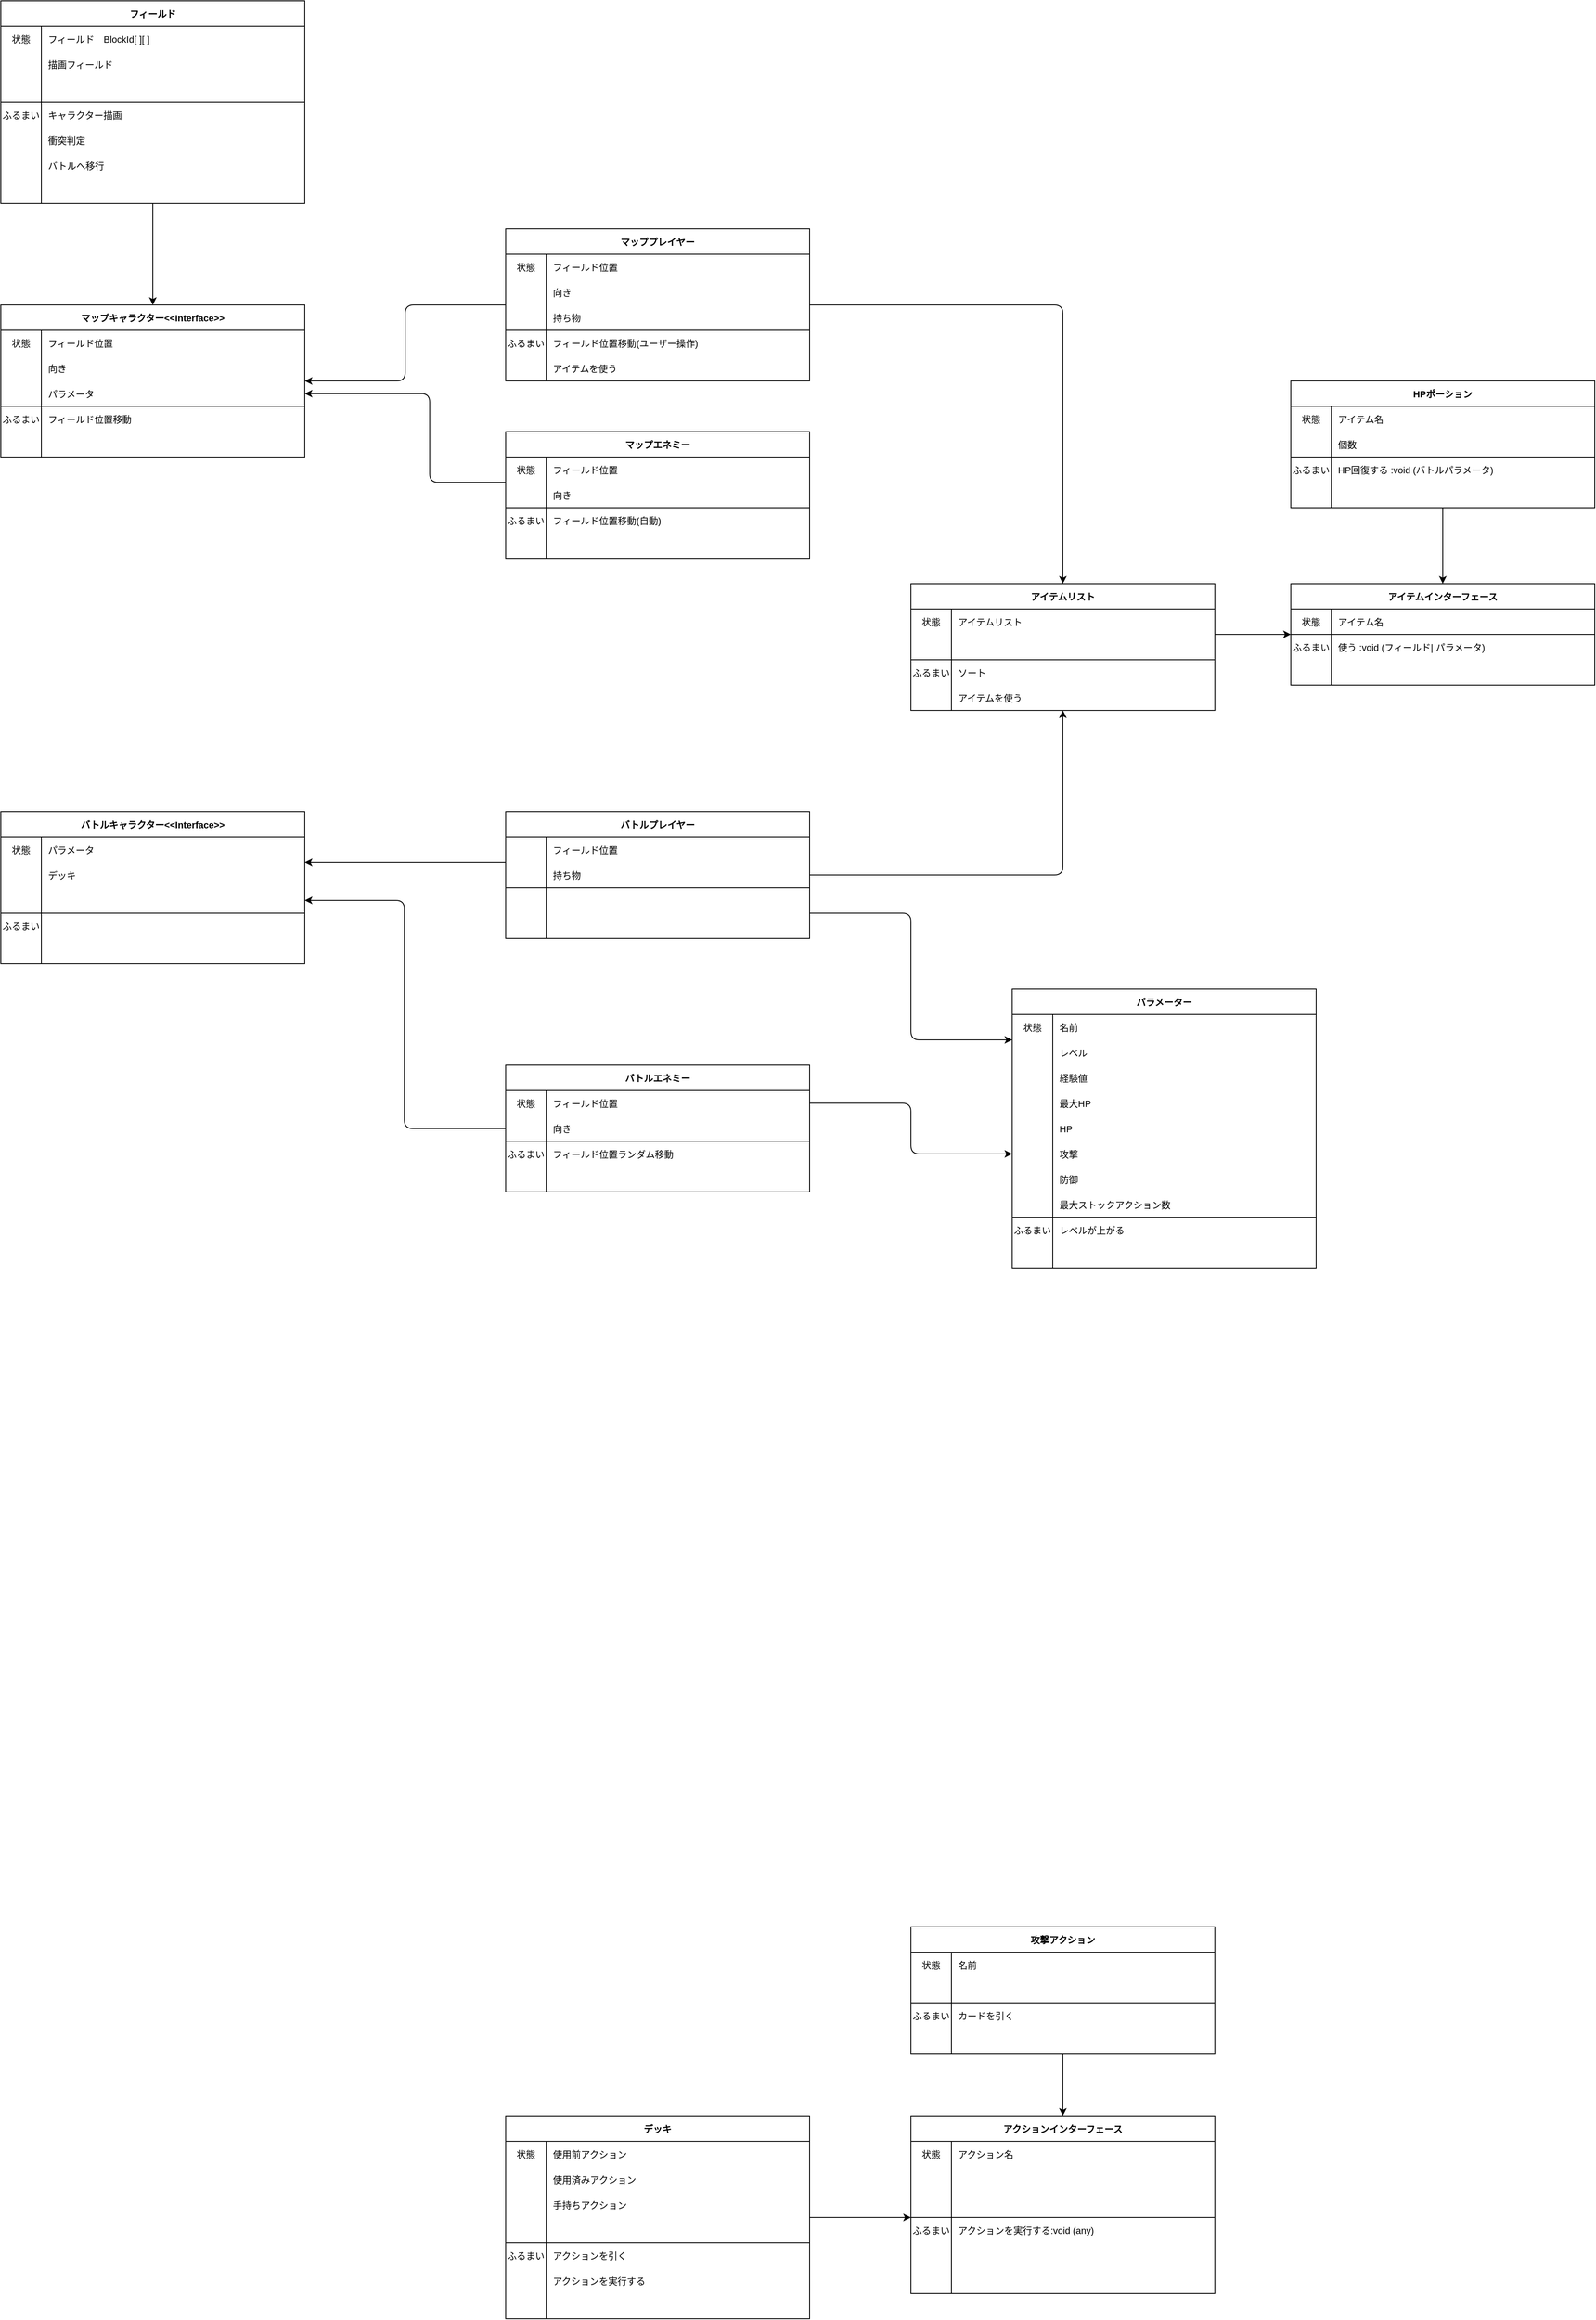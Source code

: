 <mxfile>
    <diagram id="BiWNbgi56qR50qFGB6F5" name="ページ1">
        <mxGraphModel dx="-701" dy="2600" grid="1" gridSize="30" guides="1" tooltips="1" connect="1" arrows="1" fold="1" page="1" pageScale="1" pageWidth="827" pageHeight="1169" math="0" shadow="0">
            <root>
                <mxCell id="0"/>
                <mxCell id="1" parent="0"/>
                <mxCell id="1331" style="edgeStyle=none;html=1;" parent="1" source="989" target="1302" edge="1">
                    <mxGeometry relative="1" as="geometry"/>
                </mxCell>
                <mxCell id="989" value="フィールド" style="shape=table;startSize=30;container=1;collapsible=1;childLayout=tableLayout;fixedRows=1;rowLines=0;fontStyle=1;align=center;resizeLast=1;strokeColor=default;strokeWidth=1;fontSize=11;fillColor=none;" parent="1" vertex="1">
                    <mxGeometry x="3362" y="-720" width="360" height="240" as="geometry"/>
                </mxCell>
                <mxCell id="990" value="" style="shape=tableRow;horizontal=0;startSize=0;swimlaneHead=0;swimlaneBody=0;fillColor=none;collapsible=0;dropTarget=0;points=[[0,0.5],[1,0.5]];portConstraint=eastwest;top=0;left=0;right=0;bottom=0;strokeColor=default;strokeWidth=1;fontSize=11;" parent="989" vertex="1">
                    <mxGeometry y="30" width="360" height="30" as="geometry"/>
                </mxCell>
                <mxCell id="991" value="状態" style="shape=partialRectangle;connectable=0;fillColor=none;top=0;left=0;bottom=0;right=0;editable=1;overflow=hidden;strokeColor=default;strokeWidth=1;fontSize=11;" parent="990" vertex="1">
                    <mxGeometry width="48" height="30" as="geometry">
                        <mxRectangle width="48" height="30" as="alternateBounds"/>
                    </mxGeometry>
                </mxCell>
                <mxCell id="992" value="フィールド　BlockId[ ][ ]" style="shape=partialRectangle;connectable=0;fillColor=none;top=0;left=0;bottom=0;right=0;align=left;spacingLeft=6;overflow=hidden;strokeColor=default;strokeWidth=1;fontSize=11;" parent="990" vertex="1">
                    <mxGeometry x="48" width="312" height="30" as="geometry">
                        <mxRectangle width="312" height="30" as="alternateBounds"/>
                    </mxGeometry>
                </mxCell>
                <mxCell id="1046" value="" style="shape=tableRow;horizontal=0;startSize=0;swimlaneHead=0;swimlaneBody=0;fillColor=none;collapsible=0;dropTarget=0;points=[[0,0.5],[1,0.5]];portConstraint=eastwest;top=0;left=0;right=0;bottom=0;strokeColor=default;strokeWidth=1;fontSize=11;" parent="989" vertex="1">
                    <mxGeometry y="60" width="360" height="30" as="geometry"/>
                </mxCell>
                <mxCell id="1047" value="" style="shape=partialRectangle;connectable=0;fillColor=none;top=0;left=0;bottom=0;right=0;editable=1;overflow=hidden;strokeColor=default;strokeWidth=1;fontSize=11;" parent="1046" vertex="1">
                    <mxGeometry width="48" height="30" as="geometry">
                        <mxRectangle width="48" height="30" as="alternateBounds"/>
                    </mxGeometry>
                </mxCell>
                <mxCell id="1048" value="描画フィールド" style="shape=partialRectangle;connectable=0;fillColor=none;top=0;left=0;bottom=0;right=0;align=left;spacingLeft=6;overflow=hidden;strokeColor=default;strokeWidth=1;fontSize=11;" parent="1046" vertex="1">
                    <mxGeometry x="48" width="312" height="30" as="geometry">
                        <mxRectangle width="312" height="30" as="alternateBounds"/>
                    </mxGeometry>
                </mxCell>
                <mxCell id="996" value="" style="shape=tableRow;horizontal=0;startSize=0;swimlaneHead=0;swimlaneBody=0;fillColor=none;collapsible=0;dropTarget=0;points=[[0,0.5],[1,0.5]];portConstraint=eastwest;top=0;left=0;right=0;bottom=0;strokeColor=default;strokeWidth=1;fontSize=11;" parent="989" vertex="1">
                    <mxGeometry y="90" width="360" height="30" as="geometry"/>
                </mxCell>
                <mxCell id="997" value="" style="shape=partialRectangle;connectable=0;fillColor=none;top=0;left=0;bottom=1;right=0;fontStyle=1;overflow=hidden;strokeColor=default;strokeWidth=1;fontSize=11;" parent="996" vertex="1">
                    <mxGeometry width="48" height="30" as="geometry">
                        <mxRectangle width="48" height="30" as="alternateBounds"/>
                    </mxGeometry>
                </mxCell>
                <mxCell id="998" value="" style="shape=partialRectangle;connectable=0;fillColor=none;top=0;left=0;bottom=1;right=0;align=left;spacingLeft=6;fontStyle=0;overflow=hidden;strokeColor=default;strokeWidth=1;fontSize=11;" parent="996" vertex="1">
                    <mxGeometry x="48" width="312" height="30" as="geometry">
                        <mxRectangle width="312" height="30" as="alternateBounds"/>
                    </mxGeometry>
                </mxCell>
                <mxCell id="999" value="" style="shape=tableRow;horizontal=0;startSize=0;swimlaneHead=0;swimlaneBody=0;fillColor=none;collapsible=0;dropTarget=0;points=[[0,0.5],[1,0.5]];portConstraint=eastwest;top=0;left=0;right=0;bottom=0;strokeColor=default;strokeWidth=1;fontSize=11;" parent="989" vertex="1">
                    <mxGeometry y="120" width="360" height="30" as="geometry"/>
                </mxCell>
                <mxCell id="1000" value="ふるまい" style="shape=partialRectangle;connectable=0;fillColor=none;top=0;left=0;bottom=0;right=0;editable=1;overflow=hidden;strokeColor=default;strokeWidth=1;fontSize=11;" parent="999" vertex="1">
                    <mxGeometry width="48" height="30" as="geometry">
                        <mxRectangle width="48" height="30" as="alternateBounds"/>
                    </mxGeometry>
                </mxCell>
                <mxCell id="1001" value="キャラクター描画" style="shape=partialRectangle;connectable=0;fillColor=none;top=0;left=0;bottom=0;right=0;align=left;spacingLeft=6;overflow=hidden;strokeColor=default;strokeWidth=1;fontSize=11;" parent="999" vertex="1">
                    <mxGeometry x="48" width="312" height="30" as="geometry">
                        <mxRectangle width="312" height="30" as="alternateBounds"/>
                    </mxGeometry>
                </mxCell>
                <mxCell id="1082" value="" style="shape=tableRow;horizontal=0;startSize=0;swimlaneHead=0;swimlaneBody=0;fillColor=none;collapsible=0;dropTarget=0;points=[[0,0.5],[1,0.5]];portConstraint=eastwest;top=0;left=0;right=0;bottom=0;strokeColor=default;strokeWidth=1;fontSize=11;" parent="989" vertex="1">
                    <mxGeometry y="150" width="360" height="30" as="geometry"/>
                </mxCell>
                <mxCell id="1083" value="" style="shape=partialRectangle;connectable=0;fillColor=none;top=0;left=0;bottom=0;right=0;editable=1;overflow=hidden;strokeColor=default;strokeWidth=1;fontSize=11;" parent="1082" vertex="1">
                    <mxGeometry width="48" height="30" as="geometry">
                        <mxRectangle width="48" height="30" as="alternateBounds"/>
                    </mxGeometry>
                </mxCell>
                <mxCell id="1084" value="衝突判定" style="shape=partialRectangle;connectable=0;fillColor=none;top=0;left=0;bottom=0;right=0;align=left;spacingLeft=6;overflow=hidden;strokeColor=default;strokeWidth=1;fontSize=11;" parent="1082" vertex="1">
                    <mxGeometry x="48" width="312" height="30" as="geometry">
                        <mxRectangle width="312" height="30" as="alternateBounds"/>
                    </mxGeometry>
                </mxCell>
                <mxCell id="1085" value="" style="shape=tableRow;horizontal=0;startSize=0;swimlaneHead=0;swimlaneBody=0;fillColor=none;collapsible=0;dropTarget=0;points=[[0,0.5],[1,0.5]];portConstraint=eastwest;top=0;left=0;right=0;bottom=0;strokeColor=default;strokeWidth=1;fontSize=11;" parent="989" vertex="1">
                    <mxGeometry y="180" width="360" height="30" as="geometry"/>
                </mxCell>
                <mxCell id="1086" value="" style="shape=partialRectangle;connectable=0;fillColor=none;top=0;left=0;bottom=0;right=0;editable=1;overflow=hidden;strokeColor=default;strokeWidth=1;fontSize=11;" parent="1085" vertex="1">
                    <mxGeometry width="48" height="30" as="geometry">
                        <mxRectangle width="48" height="30" as="alternateBounds"/>
                    </mxGeometry>
                </mxCell>
                <mxCell id="1087" value="バトルへ移行" style="shape=partialRectangle;connectable=0;fillColor=none;top=0;left=0;bottom=0;right=0;align=left;spacingLeft=6;overflow=hidden;strokeColor=default;strokeWidth=1;fontSize=11;" parent="1085" vertex="1">
                    <mxGeometry x="48" width="312" height="30" as="geometry">
                        <mxRectangle width="312" height="30" as="alternateBounds"/>
                    </mxGeometry>
                </mxCell>
                <mxCell id="1040" value="" style="shape=tableRow;horizontal=0;startSize=0;swimlaneHead=0;swimlaneBody=0;fillColor=none;collapsible=0;dropTarget=0;points=[[0,0.5],[1,0.5]];portConstraint=eastwest;top=0;left=0;right=0;bottom=0;strokeColor=default;strokeWidth=1;fontSize=11;" parent="989" vertex="1">
                    <mxGeometry y="210" width="360" height="30" as="geometry"/>
                </mxCell>
                <mxCell id="1041" value="" style="shape=partialRectangle;connectable=0;fillColor=none;top=0;left=0;bottom=0;right=0;editable=1;overflow=hidden;strokeColor=default;strokeWidth=1;fontSize=11;" parent="1040" vertex="1">
                    <mxGeometry width="48" height="30" as="geometry">
                        <mxRectangle width="48" height="30" as="alternateBounds"/>
                    </mxGeometry>
                </mxCell>
                <mxCell id="1042" value="" style="shape=partialRectangle;connectable=0;fillColor=none;top=0;left=0;bottom=0;right=0;align=left;spacingLeft=6;overflow=hidden;strokeColor=default;strokeWidth=1;fontSize=11;" parent="1040" vertex="1">
                    <mxGeometry x="48" width="312" height="30" as="geometry">
                        <mxRectangle width="312" height="30" as="alternateBounds"/>
                    </mxGeometry>
                </mxCell>
                <mxCell id="1448" style="edgeStyle=orthogonalEdgeStyle;html=1;entryX=1;entryY=0.5;entryDx=0;entryDy=0;" edge="1" parent="1" source="1052" target="1404">
                    <mxGeometry relative="1" as="geometry">
                        <Array as="points">
                            <mxPoint x="3840" y="615"/>
                            <mxPoint x="3840" y="345"/>
                        </Array>
                    </mxGeometry>
                </mxCell>
                <mxCell id="1052" value="バトルエネミー" style="shape=table;startSize=30;container=1;collapsible=1;childLayout=tableLayout;fixedRows=1;rowLines=0;fontStyle=1;align=center;resizeLast=1;strokeColor=default;strokeWidth=1;fontSize=11;fillColor=none;" parent="1" vertex="1">
                    <mxGeometry x="3960" y="540" width="360" height="150" as="geometry"/>
                </mxCell>
                <mxCell id="1053" value="" style="shape=tableRow;horizontal=0;startSize=0;swimlaneHead=0;swimlaneBody=0;fillColor=none;collapsible=0;dropTarget=0;points=[[0,0.5],[1,0.5]];portConstraint=eastwest;top=0;left=0;right=0;bottom=0;strokeColor=default;strokeWidth=1;fontSize=11;" parent="1052" vertex="1">
                    <mxGeometry y="30" width="360" height="30" as="geometry"/>
                </mxCell>
                <mxCell id="1054" value="状態" style="shape=partialRectangle;connectable=0;fillColor=none;top=0;left=0;bottom=0;right=0;editable=1;overflow=hidden;strokeColor=default;strokeWidth=1;fontSize=11;" parent="1053" vertex="1">
                    <mxGeometry width="48" height="30" as="geometry">
                        <mxRectangle width="48" height="30" as="alternateBounds"/>
                    </mxGeometry>
                </mxCell>
                <mxCell id="1055" value="フィールド位置" style="shape=partialRectangle;connectable=0;fillColor=none;top=0;left=0;bottom=0;right=0;align=left;spacingLeft=6;overflow=hidden;strokeColor=default;strokeWidth=1;fontSize=11;" parent="1053" vertex="1">
                    <mxGeometry x="48" width="312" height="30" as="geometry">
                        <mxRectangle width="312" height="30" as="alternateBounds"/>
                    </mxGeometry>
                </mxCell>
                <mxCell id="1056" value="" style="shape=tableRow;horizontal=0;startSize=0;swimlaneHead=0;swimlaneBody=0;fillColor=none;collapsible=0;dropTarget=0;points=[[0,0.5],[1,0.5]];portConstraint=eastwest;top=0;left=0;right=0;bottom=0;strokeColor=default;strokeWidth=1;fontSize=11;" parent="1052" vertex="1">
                    <mxGeometry y="60" width="360" height="30" as="geometry"/>
                </mxCell>
                <mxCell id="1057" value="" style="shape=partialRectangle;connectable=0;fillColor=none;top=0;left=0;bottom=1;right=0;editable=1;overflow=hidden;strokeColor=default;strokeWidth=1;fontSize=11;" parent="1056" vertex="1">
                    <mxGeometry width="48" height="30" as="geometry">
                        <mxRectangle width="48" height="30" as="alternateBounds"/>
                    </mxGeometry>
                </mxCell>
                <mxCell id="1058" value="向き" style="shape=partialRectangle;connectable=0;fillColor=none;top=0;left=0;bottom=1;right=0;align=left;spacingLeft=6;overflow=hidden;strokeColor=default;strokeWidth=1;fontSize=11;" parent="1056" vertex="1">
                    <mxGeometry x="48" width="312" height="30" as="geometry">
                        <mxRectangle width="312" height="30" as="alternateBounds"/>
                    </mxGeometry>
                </mxCell>
                <mxCell id="1059" value="" style="shape=tableRow;horizontal=0;startSize=0;swimlaneHead=0;swimlaneBody=0;fillColor=none;collapsible=0;dropTarget=0;points=[[0,0.5],[1,0.5]];portConstraint=eastwest;top=0;left=0;right=0;bottom=0;strokeColor=default;strokeWidth=1;fontSize=11;" parent="1052" vertex="1">
                    <mxGeometry y="90" width="360" height="30" as="geometry"/>
                </mxCell>
                <mxCell id="1060" value="ふるまい" style="shape=partialRectangle;connectable=0;fillColor=none;top=0;left=0;bottom=0;right=0;editable=1;overflow=hidden;strokeColor=default;strokeWidth=1;fontSize=11;" parent="1059" vertex="1">
                    <mxGeometry width="48" height="30" as="geometry">
                        <mxRectangle width="48" height="30" as="alternateBounds"/>
                    </mxGeometry>
                </mxCell>
                <mxCell id="1061" value="フィールド位置ランダム移動" style="shape=partialRectangle;connectable=0;fillColor=none;top=0;left=0;bottom=0;right=0;align=left;spacingLeft=6;overflow=hidden;strokeColor=default;strokeWidth=1;fontSize=11;" parent="1059" vertex="1">
                    <mxGeometry x="48" width="312" height="30" as="geometry">
                        <mxRectangle width="312" height="30" as="alternateBounds"/>
                    </mxGeometry>
                </mxCell>
                <mxCell id="1062" value="" style="shape=tableRow;horizontal=0;startSize=0;swimlaneHead=0;swimlaneBody=0;fillColor=none;collapsible=0;dropTarget=0;points=[[0,0.5],[1,0.5]];portConstraint=eastwest;top=0;left=0;right=0;bottom=0;strokeColor=default;strokeWidth=1;fontSize=11;" parent="1052" vertex="1">
                    <mxGeometry y="120" width="360" height="30" as="geometry"/>
                </mxCell>
                <mxCell id="1063" value="" style="shape=partialRectangle;connectable=0;fillColor=none;top=0;left=0;bottom=0;right=0;editable=1;overflow=hidden;strokeColor=default;strokeWidth=1;fontSize=11;" parent="1062" vertex="1">
                    <mxGeometry width="48" height="30" as="geometry">
                        <mxRectangle width="48" height="30" as="alternateBounds"/>
                    </mxGeometry>
                </mxCell>
                <mxCell id="1064" value="" style="shape=partialRectangle;connectable=0;fillColor=none;top=0;left=0;bottom=0;right=0;align=left;spacingLeft=6;overflow=hidden;strokeColor=default;strokeWidth=1;fontSize=11;" parent="1062" vertex="1">
                    <mxGeometry x="48" width="312" height="30" as="geometry">
                        <mxRectangle width="312" height="30" as="alternateBounds"/>
                    </mxGeometry>
                </mxCell>
                <mxCell id="1156" style="edgeStyle=orthogonalEdgeStyle;html=1;exitX=1.002;exitY=0.973;exitDx=0;exitDy=0;entryX=0;entryY=0.5;entryDx=0;entryDy=0;exitPerimeter=0;" parent="1" target="1092" edge="1">
                    <mxGeometry relative="1" as="geometry">
                        <mxPoint x="4680" y="722" as="targetPoint"/>
                        <Array as="points">
                            <mxPoint x="4500" y="629"/>
                            <mxPoint x="4500" y="795"/>
                        </Array>
                    </mxGeometry>
                </mxCell>
                <mxCell id="1446" style="edgeStyle=orthogonalEdgeStyle;html=1;" edge="1" parent="1" source="1065" target="1428">
                    <mxGeometry relative="1" as="geometry"/>
                </mxCell>
                <mxCell id="1447" style="edgeStyle=orthogonalEdgeStyle;html=1;" edge="1" parent="1" source="1065" target="1400">
                    <mxGeometry relative="1" as="geometry">
                        <Array as="points">
                            <mxPoint x="3840" y="300"/>
                            <mxPoint x="3840" y="300"/>
                        </Array>
                    </mxGeometry>
                </mxCell>
                <mxCell id="1065" value="バトルプレイヤー" style="shape=table;startSize=30;container=1;collapsible=1;childLayout=tableLayout;fixedRows=1;rowLines=0;fontStyle=1;align=center;resizeLast=1;strokeColor=default;strokeWidth=1;fontSize=11;fillColor=none;" parent="1" vertex="1">
                    <mxGeometry x="3960" y="240" width="360" height="150" as="geometry"/>
                </mxCell>
                <mxCell id="1367" value="" style="shape=tableRow;horizontal=0;startSize=0;swimlaneHead=0;swimlaneBody=0;fillColor=none;collapsible=0;dropTarget=0;points=[[0,0.5],[1,0.5]];portConstraint=eastwest;top=0;left=0;right=0;bottom=0;strokeColor=default;strokeWidth=1;fontSize=11;" vertex="1" parent="1065">
                    <mxGeometry y="30" width="360" height="30" as="geometry"/>
                </mxCell>
                <mxCell id="1368" value="" style="shape=partialRectangle;connectable=0;fillColor=none;top=0;left=0;bottom=0;right=0;editable=1;overflow=hidden;strokeColor=default;strokeWidth=1;fontSize=11;" vertex="1" parent="1367">
                    <mxGeometry width="48" height="30" as="geometry">
                        <mxRectangle width="48" height="30" as="alternateBounds"/>
                    </mxGeometry>
                </mxCell>
                <mxCell id="1369" value="フィールド位置" style="shape=partialRectangle;connectable=0;fillColor=none;top=0;left=0;bottom=0;right=0;align=left;spacingLeft=6;overflow=hidden;strokeColor=default;strokeWidth=1;fontSize=11;" vertex="1" parent="1367">
                    <mxGeometry x="48" width="312" height="30" as="geometry">
                        <mxRectangle width="312" height="30" as="alternateBounds"/>
                    </mxGeometry>
                </mxCell>
                <mxCell id="1114" value="" style="shape=tableRow;horizontal=0;startSize=0;swimlaneHead=0;swimlaneBody=0;fillColor=none;collapsible=0;dropTarget=0;points=[[0,0.5],[1,0.5]];portConstraint=eastwest;top=0;left=0;right=0;bottom=0;strokeColor=default;strokeWidth=1;fontSize=11;" parent="1065" vertex="1">
                    <mxGeometry y="60" width="360" height="30" as="geometry"/>
                </mxCell>
                <mxCell id="1115" value="" style="shape=partialRectangle;connectable=0;fillColor=none;top=0;left=0;bottom=1;right=0;editable=1;overflow=hidden;strokeColor=default;strokeWidth=1;fontSize=11;" parent="1114" vertex="1">
                    <mxGeometry width="48" height="30" as="geometry">
                        <mxRectangle width="48" height="30" as="alternateBounds"/>
                    </mxGeometry>
                </mxCell>
                <mxCell id="1116" value="持ち物" style="shape=partialRectangle;connectable=0;fillColor=none;top=0;left=0;bottom=1;right=0;align=left;spacingLeft=6;overflow=hidden;strokeColor=default;strokeWidth=1;fontSize=11;" parent="1114" vertex="1">
                    <mxGeometry x="48" width="312" height="30" as="geometry">
                        <mxRectangle width="312" height="30" as="alternateBounds"/>
                    </mxGeometry>
                </mxCell>
                <mxCell id="1075" value="" style="shape=tableRow;horizontal=0;startSize=0;swimlaneHead=0;swimlaneBody=0;fillColor=none;collapsible=0;dropTarget=0;points=[[0,0.5],[1,0.5]];portConstraint=eastwest;top=0;left=0;right=0;bottom=0;strokeColor=default;strokeWidth=1;fontSize=11;" parent="1065" vertex="1">
                    <mxGeometry y="90" width="360" height="30" as="geometry"/>
                </mxCell>
                <mxCell id="1076" value="" style="shape=partialRectangle;connectable=0;fillColor=none;top=0;left=0;bottom=0;right=0;editable=1;overflow=hidden;strokeColor=default;strokeWidth=1;fontSize=11;" parent="1075" vertex="1">
                    <mxGeometry width="48" height="30" as="geometry">
                        <mxRectangle width="48" height="30" as="alternateBounds"/>
                    </mxGeometry>
                </mxCell>
                <mxCell id="1077" value="" style="shape=partialRectangle;connectable=0;fillColor=none;top=0;left=0;bottom=0;right=0;align=left;spacingLeft=6;overflow=hidden;strokeColor=default;strokeWidth=1;fontSize=11;" parent="1075" vertex="1">
                    <mxGeometry x="48" width="312" height="30" as="geometry">
                        <mxRectangle width="312" height="30" as="alternateBounds"/>
                    </mxGeometry>
                </mxCell>
                <mxCell id="1229" value="" style="shape=tableRow;horizontal=0;startSize=0;swimlaneHead=0;swimlaneBody=0;fillColor=none;collapsible=0;dropTarget=0;points=[[0,0.5],[1,0.5]];portConstraint=eastwest;top=0;left=0;right=0;bottom=0;strokeColor=default;strokeWidth=1;fontSize=11;" parent="1065" vertex="1">
                    <mxGeometry y="120" width="360" height="30" as="geometry"/>
                </mxCell>
                <mxCell id="1230" value="" style="shape=partialRectangle;connectable=0;fillColor=none;top=0;left=0;bottom=0;right=0;editable=1;overflow=hidden;strokeColor=default;strokeWidth=1;fontSize=11;" parent="1229" vertex="1">
                    <mxGeometry width="48" height="30" as="geometry">
                        <mxRectangle width="48" height="30" as="alternateBounds"/>
                    </mxGeometry>
                </mxCell>
                <mxCell id="1231" value="" style="shape=partialRectangle;connectable=0;fillColor=none;top=0;left=0;bottom=0;right=0;align=left;spacingLeft=6;overflow=hidden;strokeColor=default;strokeWidth=1;fontSize=11;" parent="1229" vertex="1">
                    <mxGeometry x="48" width="312" height="30" as="geometry">
                        <mxRectangle width="312" height="30" as="alternateBounds"/>
                    </mxGeometry>
                </mxCell>
                <mxCell id="1088" value="パラメーター" style="shape=table;startSize=30;container=1;collapsible=1;childLayout=tableLayout;fixedRows=1;rowLines=0;fontStyle=1;align=center;resizeLast=1;strokeColor=default;strokeWidth=1;fontSize=11;fillColor=none;" parent="1" vertex="1">
                    <mxGeometry x="4560" y="450" width="360" height="330" as="geometry"/>
                </mxCell>
                <mxCell id="1089" value="" style="shape=tableRow;horizontal=0;startSize=0;swimlaneHead=0;swimlaneBody=0;fillColor=none;collapsible=0;dropTarget=0;points=[[0,0.5],[1,0.5]];portConstraint=eastwest;top=0;left=0;right=0;bottom=0;strokeColor=default;strokeWidth=1;fontSize=11;" parent="1088" vertex="1">
                    <mxGeometry y="30" width="360" height="30" as="geometry"/>
                </mxCell>
                <mxCell id="1090" value="状態" style="shape=partialRectangle;connectable=0;fillColor=none;top=0;left=0;bottom=0;right=0;editable=1;overflow=hidden;strokeColor=default;strokeWidth=1;fontSize=11;" parent="1089" vertex="1">
                    <mxGeometry width="48" height="30" as="geometry">
                        <mxRectangle width="48" height="30" as="alternateBounds"/>
                    </mxGeometry>
                </mxCell>
                <mxCell id="1091" value="名前" style="shape=partialRectangle;connectable=0;fillColor=none;top=0;left=0;bottom=0;right=0;align=left;spacingLeft=6;overflow=hidden;strokeColor=default;strokeWidth=1;fontSize=11;" parent="1089" vertex="1">
                    <mxGeometry x="48" width="312" height="30" as="geometry">
                        <mxRectangle width="312" height="30" as="alternateBounds"/>
                    </mxGeometry>
                </mxCell>
                <mxCell id="1416" value="" style="shape=tableRow;horizontal=0;startSize=0;swimlaneHead=0;swimlaneBody=0;fillColor=none;collapsible=0;dropTarget=0;points=[[0,0.5],[1,0.5]];portConstraint=eastwest;top=0;left=0;right=0;bottom=0;strokeColor=default;strokeWidth=1;fontSize=11;" vertex="1" parent="1088">
                    <mxGeometry y="60" width="360" height="30" as="geometry"/>
                </mxCell>
                <mxCell id="1417" value="" style="shape=partialRectangle;connectable=0;fillColor=none;top=0;left=0;bottom=0;right=0;editable=1;overflow=hidden;strokeColor=default;strokeWidth=1;fontSize=11;" vertex="1" parent="1416">
                    <mxGeometry width="48" height="30" as="geometry">
                        <mxRectangle width="48" height="30" as="alternateBounds"/>
                    </mxGeometry>
                </mxCell>
                <mxCell id="1418" value="レベル" style="shape=partialRectangle;connectable=0;fillColor=none;top=0;left=0;bottom=0;right=0;align=left;spacingLeft=6;overflow=hidden;strokeColor=default;strokeWidth=1;fontSize=11;" vertex="1" parent="1416">
                    <mxGeometry x="48" width="312" height="30" as="geometry">
                        <mxRectangle width="312" height="30" as="alternateBounds"/>
                    </mxGeometry>
                </mxCell>
                <mxCell id="1338" value="" style="shape=tableRow;horizontal=0;startSize=0;swimlaneHead=0;swimlaneBody=0;fillColor=none;collapsible=0;dropTarget=0;points=[[0,0.5],[1,0.5]];portConstraint=eastwest;top=0;left=0;right=0;bottom=0;strokeColor=default;strokeWidth=1;fontSize=11;" parent="1088" vertex="1">
                    <mxGeometry y="90" width="360" height="30" as="geometry"/>
                </mxCell>
                <mxCell id="1339" value="" style="shape=partialRectangle;connectable=0;fillColor=none;top=0;left=0;bottom=0;right=0;editable=1;overflow=hidden;strokeColor=default;strokeWidth=1;fontSize=11;" parent="1338" vertex="1">
                    <mxGeometry width="48" height="30" as="geometry">
                        <mxRectangle width="48" height="30" as="alternateBounds"/>
                    </mxGeometry>
                </mxCell>
                <mxCell id="1340" value="経験値" style="shape=partialRectangle;connectable=0;fillColor=none;top=0;left=0;bottom=0;right=0;align=left;spacingLeft=6;overflow=hidden;strokeColor=default;strokeWidth=1;fontSize=11;" parent="1338" vertex="1">
                    <mxGeometry x="48" width="312" height="30" as="geometry">
                        <mxRectangle width="312" height="30" as="alternateBounds"/>
                    </mxGeometry>
                </mxCell>
                <mxCell id="1232" value="" style="shape=tableRow;horizontal=0;startSize=0;swimlaneHead=0;swimlaneBody=0;fillColor=none;collapsible=0;dropTarget=0;points=[[0,0.5],[1,0.5]];portConstraint=eastwest;top=0;left=0;right=0;bottom=0;strokeColor=default;strokeWidth=1;fontSize=11;" parent="1088" vertex="1">
                    <mxGeometry y="120" width="360" height="30" as="geometry"/>
                </mxCell>
                <mxCell id="1233" value="" style="shape=partialRectangle;connectable=0;fillColor=none;top=0;left=0;bottom=0;right=0;editable=1;overflow=hidden;strokeColor=default;strokeWidth=1;fontSize=11;" parent="1232" vertex="1">
                    <mxGeometry width="48" height="30" as="geometry">
                        <mxRectangle width="48" height="30" as="alternateBounds"/>
                    </mxGeometry>
                </mxCell>
                <mxCell id="1234" value="最大HP" style="shape=partialRectangle;connectable=0;fillColor=none;top=0;left=0;bottom=0;right=0;align=left;spacingLeft=6;overflow=hidden;strokeColor=default;strokeWidth=1;fontSize=11;" parent="1232" vertex="1">
                    <mxGeometry x="48" width="312" height="30" as="geometry">
                        <mxRectangle width="312" height="30" as="alternateBounds"/>
                    </mxGeometry>
                </mxCell>
                <mxCell id="1092" value="" style="shape=tableRow;horizontal=0;startSize=0;swimlaneHead=0;swimlaneBody=0;fillColor=none;collapsible=0;dropTarget=0;points=[[0,0.5],[1,0.5]];portConstraint=eastwest;top=0;left=0;right=0;bottom=0;strokeColor=default;strokeWidth=1;fontSize=11;" parent="1088" vertex="1">
                    <mxGeometry y="150" width="360" height="30" as="geometry"/>
                </mxCell>
                <mxCell id="1093" value="" style="shape=partialRectangle;connectable=0;fillColor=none;top=0;left=0;bottom=0;right=0;editable=1;overflow=hidden;strokeColor=default;strokeWidth=1;fontSize=11;" parent="1092" vertex="1">
                    <mxGeometry width="48" height="30" as="geometry">
                        <mxRectangle width="48" height="30" as="alternateBounds"/>
                    </mxGeometry>
                </mxCell>
                <mxCell id="1094" value="HP" style="shape=partialRectangle;connectable=0;fillColor=none;top=0;left=0;bottom=0;right=0;align=left;spacingLeft=6;overflow=hidden;strokeColor=default;strokeWidth=1;fontSize=11;" parent="1092" vertex="1">
                    <mxGeometry x="48" width="312" height="30" as="geometry">
                        <mxRectangle width="312" height="30" as="alternateBounds"/>
                    </mxGeometry>
                </mxCell>
                <mxCell id="1110" value="" style="shape=tableRow;horizontal=0;startSize=0;swimlaneHead=0;swimlaneBody=0;fillColor=none;collapsible=0;dropTarget=0;points=[[0,0.5],[1,0.5]];portConstraint=eastwest;top=0;left=0;right=0;bottom=0;strokeColor=default;strokeWidth=1;fontSize=11;" parent="1088" vertex="1">
                    <mxGeometry y="180" width="360" height="30" as="geometry"/>
                </mxCell>
                <mxCell id="1111" value="" style="shape=partialRectangle;connectable=0;fillColor=none;top=0;left=0;bottom=0;right=0;editable=1;overflow=hidden;strokeColor=default;strokeWidth=1;fontSize=11;" parent="1110" vertex="1">
                    <mxGeometry width="48" height="30" as="geometry">
                        <mxRectangle width="48" height="30" as="alternateBounds"/>
                    </mxGeometry>
                </mxCell>
                <mxCell id="1112" value="攻撃" style="shape=partialRectangle;connectable=0;fillColor=none;top=0;left=0;bottom=0;right=0;align=left;spacingLeft=6;overflow=hidden;strokeColor=default;strokeWidth=1;fontSize=11;" parent="1110" vertex="1">
                    <mxGeometry x="48" width="312" height="30" as="geometry">
                        <mxRectangle width="312" height="30" as="alternateBounds"/>
                    </mxGeometry>
                </mxCell>
                <mxCell id="1095" value="" style="shape=tableRow;horizontal=0;startSize=0;swimlaneHead=0;swimlaneBody=0;fillColor=none;collapsible=0;dropTarget=0;points=[[0,0.5],[1,0.5]];portConstraint=eastwest;top=0;left=0;right=0;bottom=0;strokeColor=default;strokeWidth=1;fontSize=11;" parent="1088" vertex="1">
                    <mxGeometry y="210" width="360" height="30" as="geometry"/>
                </mxCell>
                <mxCell id="1096" value="" style="shape=partialRectangle;connectable=0;fillColor=none;top=0;left=0;bottom=0;right=0;fontStyle=1;overflow=hidden;strokeColor=default;strokeWidth=1;fontSize=11;" parent="1095" vertex="1">
                    <mxGeometry width="48" height="30" as="geometry">
                        <mxRectangle width="48" height="30" as="alternateBounds"/>
                    </mxGeometry>
                </mxCell>
                <mxCell id="1097" value="防御" style="shape=partialRectangle;connectable=0;fillColor=none;top=0;left=0;bottom=0;right=0;align=left;spacingLeft=6;fontStyle=0;overflow=hidden;strokeColor=default;strokeWidth=1;fontSize=11;" parent="1095" vertex="1">
                    <mxGeometry x="48" width="312" height="30" as="geometry">
                        <mxRectangle width="312" height="30" as="alternateBounds"/>
                    </mxGeometry>
                </mxCell>
                <mxCell id="1203" value="" style="shape=tableRow;horizontal=0;startSize=0;swimlaneHead=0;swimlaneBody=0;fillColor=none;collapsible=0;dropTarget=0;points=[[0,0.5],[1,0.5]];portConstraint=eastwest;top=0;left=0;right=0;bottom=0;strokeColor=default;strokeWidth=1;fontSize=11;" parent="1088" vertex="1">
                    <mxGeometry y="240" width="360" height="30" as="geometry"/>
                </mxCell>
                <mxCell id="1204" value="" style="shape=partialRectangle;connectable=0;fillColor=none;top=0;left=0;bottom=1;right=0;fontStyle=1;overflow=hidden;strokeColor=default;strokeWidth=1;fontSize=11;" parent="1203" vertex="1">
                    <mxGeometry width="48" height="30" as="geometry">
                        <mxRectangle width="48" height="30" as="alternateBounds"/>
                    </mxGeometry>
                </mxCell>
                <mxCell id="1205" value="最大ストックアクション数" style="shape=partialRectangle;connectable=0;fillColor=none;top=0;left=0;bottom=1;right=0;align=left;spacingLeft=6;fontStyle=0;overflow=hidden;strokeColor=default;strokeWidth=1;fontSize=11;" parent="1203" vertex="1">
                    <mxGeometry x="48" width="312" height="30" as="geometry">
                        <mxRectangle width="312" height="30" as="alternateBounds"/>
                    </mxGeometry>
                </mxCell>
                <mxCell id="1098" value="" style="shape=tableRow;horizontal=0;startSize=0;swimlaneHead=0;swimlaneBody=0;fillColor=none;collapsible=0;dropTarget=0;points=[[0,0.5],[1,0.5]];portConstraint=eastwest;top=0;left=0;right=0;bottom=0;strokeColor=default;strokeWidth=1;fontSize=11;" parent="1088" vertex="1">
                    <mxGeometry y="270" width="360" height="30" as="geometry"/>
                </mxCell>
                <mxCell id="1099" value="ふるまい" style="shape=partialRectangle;connectable=0;fillColor=none;top=0;left=0;bottom=0;right=0;editable=1;overflow=hidden;strokeColor=default;strokeWidth=1;fontSize=11;" parent="1098" vertex="1">
                    <mxGeometry width="48" height="30" as="geometry">
                        <mxRectangle width="48" height="30" as="alternateBounds"/>
                    </mxGeometry>
                </mxCell>
                <mxCell id="1100" value="レベルが上がる" style="shape=partialRectangle;connectable=0;fillColor=none;top=0;left=0;bottom=0;right=0;align=left;spacingLeft=6;overflow=hidden;strokeColor=default;strokeWidth=1;fontSize=11;" parent="1098" vertex="1">
                    <mxGeometry x="48" width="312" height="30" as="geometry">
                        <mxRectangle width="312" height="30" as="alternateBounds"/>
                    </mxGeometry>
                </mxCell>
                <mxCell id="1107" value="" style="shape=tableRow;horizontal=0;startSize=0;swimlaneHead=0;swimlaneBody=0;fillColor=none;collapsible=0;dropTarget=0;points=[[0,0.5],[1,0.5]];portConstraint=eastwest;top=0;left=0;right=0;bottom=0;strokeColor=default;strokeWidth=1;fontSize=11;" parent="1088" vertex="1">
                    <mxGeometry y="300" width="360" height="30" as="geometry"/>
                </mxCell>
                <mxCell id="1108" value="" style="shape=partialRectangle;connectable=0;fillColor=none;top=0;left=0;bottom=0;right=0;editable=1;overflow=hidden;strokeColor=default;strokeWidth=1;fontSize=11;" parent="1107" vertex="1">
                    <mxGeometry width="48" height="30" as="geometry">
                        <mxRectangle width="48" height="30" as="alternateBounds"/>
                    </mxGeometry>
                </mxCell>
                <mxCell id="1109" value="" style="shape=partialRectangle;connectable=0;fillColor=none;top=0;left=0;bottom=0;right=0;align=left;spacingLeft=6;overflow=hidden;strokeColor=default;strokeWidth=1;fontSize=11;" parent="1107" vertex="1">
                    <mxGeometry x="48" width="312" height="30" as="geometry">
                        <mxRectangle width="312" height="30" as="alternateBounds"/>
                    </mxGeometry>
                </mxCell>
                <mxCell id="1117" value="アイテムインターフェース" style="shape=table;startSize=30;container=1;collapsible=1;childLayout=tableLayout;fixedRows=1;rowLines=0;fontStyle=1;align=center;resizeLast=1;strokeColor=default;strokeWidth=1;fontSize=11;fillColor=none;" parent="1" vertex="1">
                    <mxGeometry x="4890" y="-30" width="360" height="120" as="geometry"/>
                </mxCell>
                <mxCell id="1118" value="" style="shape=tableRow;horizontal=0;startSize=0;swimlaneHead=0;swimlaneBody=0;fillColor=none;collapsible=0;dropTarget=0;points=[[0,0.5],[1,0.5]];portConstraint=eastwest;top=0;left=0;right=0;bottom=0;strokeColor=default;strokeWidth=1;fontSize=11;" parent="1117" vertex="1">
                    <mxGeometry y="30" width="360" height="30" as="geometry"/>
                </mxCell>
                <mxCell id="1119" value="状態" style="shape=partialRectangle;connectable=0;fillColor=none;top=0;left=0;bottom=1;right=0;editable=1;overflow=hidden;strokeColor=default;strokeWidth=1;fontSize=11;" parent="1118" vertex="1">
                    <mxGeometry width="48" height="30" as="geometry">
                        <mxRectangle width="48" height="30" as="alternateBounds"/>
                    </mxGeometry>
                </mxCell>
                <mxCell id="1120" value="アイテム名" style="shape=partialRectangle;connectable=0;fillColor=none;top=0;left=0;bottom=1;right=0;align=left;spacingLeft=6;overflow=hidden;strokeColor=default;strokeWidth=1;fontSize=11;" parent="1118" vertex="1">
                    <mxGeometry x="48" width="312" height="30" as="geometry">
                        <mxRectangle width="312" height="30" as="alternateBounds"/>
                    </mxGeometry>
                </mxCell>
                <mxCell id="1130" value="" style="shape=tableRow;horizontal=0;startSize=0;swimlaneHead=0;swimlaneBody=0;fillColor=none;collapsible=0;dropTarget=0;points=[[0,0.5],[1,0.5]];portConstraint=eastwest;top=0;left=0;right=0;bottom=0;strokeColor=default;strokeWidth=1;fontSize=11;" parent="1117" vertex="1">
                    <mxGeometry y="60" width="360" height="30" as="geometry"/>
                </mxCell>
                <mxCell id="1131" value="ふるまい" style="shape=partialRectangle;connectable=0;fillColor=none;top=0;left=0;bottom=0;right=0;editable=1;overflow=hidden;strokeColor=default;strokeWidth=1;fontSize=11;" parent="1130" vertex="1">
                    <mxGeometry width="48" height="30" as="geometry">
                        <mxRectangle width="48" height="30" as="alternateBounds"/>
                    </mxGeometry>
                </mxCell>
                <mxCell id="1132" value="使う :void (フィールド| パラメータ)" style="shape=partialRectangle;connectable=0;fillColor=none;top=0;left=0;bottom=0;right=0;align=left;spacingLeft=6;overflow=hidden;strokeColor=default;strokeWidth=1;fontSize=11;" parent="1130" vertex="1">
                    <mxGeometry x="48" width="312" height="30" as="geometry">
                        <mxRectangle width="312" height="30" as="alternateBounds"/>
                    </mxGeometry>
                </mxCell>
                <mxCell id="1133" value="" style="shape=tableRow;horizontal=0;startSize=0;swimlaneHead=0;swimlaneBody=0;fillColor=none;collapsible=0;dropTarget=0;points=[[0,0.5],[1,0.5]];portConstraint=eastwest;top=0;left=0;right=0;bottom=0;strokeColor=default;strokeWidth=1;fontSize=11;" parent="1117" vertex="1">
                    <mxGeometry y="90" width="360" height="30" as="geometry"/>
                </mxCell>
                <mxCell id="1134" value="" style="shape=partialRectangle;connectable=0;fillColor=none;top=0;left=0;bottom=0;right=0;editable=1;overflow=hidden;strokeColor=default;strokeWidth=1;fontSize=11;" parent="1133" vertex="1">
                    <mxGeometry width="48" height="30" as="geometry">
                        <mxRectangle width="48" height="30" as="alternateBounds"/>
                    </mxGeometry>
                </mxCell>
                <mxCell id="1135" value="" style="shape=partialRectangle;connectable=0;fillColor=none;top=0;left=0;bottom=0;right=0;align=left;spacingLeft=6;overflow=hidden;strokeColor=default;strokeWidth=1;fontSize=11;" parent="1133" vertex="1">
                    <mxGeometry x="48" width="312" height="30" as="geometry">
                        <mxRectangle width="312" height="30" as="alternateBounds"/>
                    </mxGeometry>
                </mxCell>
                <mxCell id="1239" style="edgeStyle=none;html=1;entryX=0.5;entryY=0;entryDx=0;entryDy=0;" parent="1" source="1139" target="1117" edge="1">
                    <mxGeometry relative="1" as="geometry"/>
                </mxCell>
                <mxCell id="1139" value="HPポーション" style="shape=table;startSize=30;container=1;collapsible=1;childLayout=tableLayout;fixedRows=1;rowLines=0;fontStyle=1;align=center;resizeLast=1;strokeColor=default;strokeWidth=1;fontSize=11;fillColor=none;" parent="1" vertex="1">
                    <mxGeometry x="4890" y="-270" width="360" height="150" as="geometry"/>
                </mxCell>
                <mxCell id="1140" value="" style="shape=tableRow;horizontal=0;startSize=0;swimlaneHead=0;swimlaneBody=0;fillColor=none;collapsible=0;dropTarget=0;points=[[0,0.5],[1,0.5]];portConstraint=eastwest;top=0;left=0;right=0;bottom=0;strokeColor=default;strokeWidth=1;fontSize=11;" parent="1139" vertex="1">
                    <mxGeometry y="30" width="360" height="30" as="geometry"/>
                </mxCell>
                <mxCell id="1141" value="状態" style="shape=partialRectangle;connectable=0;fillColor=none;top=0;left=0;bottom=0;right=0;editable=1;overflow=hidden;strokeColor=default;strokeWidth=1;fontSize=11;" parent="1140" vertex="1">
                    <mxGeometry width="48" height="30" as="geometry">
                        <mxRectangle width="48" height="30" as="alternateBounds"/>
                    </mxGeometry>
                </mxCell>
                <mxCell id="1142" value="アイテム名" style="shape=partialRectangle;connectable=0;fillColor=none;top=0;left=0;bottom=0;right=0;align=left;spacingLeft=6;overflow=hidden;strokeColor=default;strokeWidth=1;fontSize=11;" parent="1140" vertex="1">
                    <mxGeometry x="48" width="312" height="30" as="geometry">
                        <mxRectangle width="312" height="30" as="alternateBounds"/>
                    </mxGeometry>
                </mxCell>
                <mxCell id="1143" value="" style="shape=tableRow;horizontal=0;startSize=0;swimlaneHead=0;swimlaneBody=0;fillColor=none;collapsible=0;dropTarget=0;points=[[0,0.5],[1,0.5]];portConstraint=eastwest;top=0;left=0;right=0;bottom=0;strokeColor=default;strokeWidth=1;fontSize=11;" parent="1139" vertex="1">
                    <mxGeometry y="60" width="360" height="30" as="geometry"/>
                </mxCell>
                <mxCell id="1144" value="" style="shape=partialRectangle;connectable=0;fillColor=none;top=0;left=0;bottom=1;right=0;fontStyle=1;overflow=hidden;strokeColor=default;strokeWidth=1;fontSize=11;" parent="1143" vertex="1">
                    <mxGeometry width="48" height="30" as="geometry">
                        <mxRectangle width="48" height="30" as="alternateBounds"/>
                    </mxGeometry>
                </mxCell>
                <mxCell id="1145" value="個数" style="shape=partialRectangle;connectable=0;fillColor=none;top=0;left=0;bottom=1;right=0;align=left;spacingLeft=6;fontStyle=0;overflow=hidden;strokeColor=default;strokeWidth=1;fontSize=11;" parent="1143" vertex="1">
                    <mxGeometry x="48" width="312" height="30" as="geometry">
                        <mxRectangle width="312" height="30" as="alternateBounds"/>
                    </mxGeometry>
                </mxCell>
                <mxCell id="1146" value="" style="shape=tableRow;horizontal=0;startSize=0;swimlaneHead=0;swimlaneBody=0;fillColor=none;collapsible=0;dropTarget=0;points=[[0,0.5],[1,0.5]];portConstraint=eastwest;top=0;left=0;right=0;bottom=0;strokeColor=default;strokeWidth=1;fontSize=11;" parent="1139" vertex="1">
                    <mxGeometry y="90" width="360" height="30" as="geometry"/>
                </mxCell>
                <mxCell id="1147" value="ふるまい" style="shape=partialRectangle;connectable=0;fillColor=none;top=0;left=0;bottom=0;right=0;editable=1;overflow=hidden;strokeColor=default;strokeWidth=1;fontSize=11;" parent="1146" vertex="1">
                    <mxGeometry width="48" height="30" as="geometry">
                        <mxRectangle width="48" height="30" as="alternateBounds"/>
                    </mxGeometry>
                </mxCell>
                <mxCell id="1148" value="HP回復する :void (バトルパラメータ)" style="shape=partialRectangle;connectable=0;fillColor=none;top=0;left=0;bottom=0;right=0;align=left;spacingLeft=6;overflow=hidden;strokeColor=default;strokeWidth=1;fontSize=11;" parent="1146" vertex="1">
                    <mxGeometry x="48" width="312" height="30" as="geometry">
                        <mxRectangle width="312" height="30" as="alternateBounds"/>
                    </mxGeometry>
                </mxCell>
                <mxCell id="1149" value="" style="shape=tableRow;horizontal=0;startSize=0;swimlaneHead=0;swimlaneBody=0;fillColor=none;collapsible=0;dropTarget=0;points=[[0,0.5],[1,0.5]];portConstraint=eastwest;top=0;left=0;right=0;bottom=0;strokeColor=default;strokeWidth=1;fontSize=11;" parent="1139" vertex="1">
                    <mxGeometry y="120" width="360" height="30" as="geometry"/>
                </mxCell>
                <mxCell id="1150" value="" style="shape=partialRectangle;connectable=0;fillColor=none;top=0;left=0;bottom=0;right=0;editable=1;overflow=hidden;strokeColor=default;strokeWidth=1;fontSize=11;" parent="1149" vertex="1">
                    <mxGeometry width="48" height="30" as="geometry">
                        <mxRectangle width="48" height="30" as="alternateBounds"/>
                    </mxGeometry>
                </mxCell>
                <mxCell id="1151" value="" style="shape=partialRectangle;connectable=0;fillColor=none;top=0;left=0;bottom=0;right=0;align=left;spacingLeft=6;overflow=hidden;strokeColor=default;strokeWidth=1;fontSize=11;" parent="1149" vertex="1">
                    <mxGeometry x="48" width="312" height="30" as="geometry">
                        <mxRectangle width="312" height="30" as="alternateBounds"/>
                    </mxGeometry>
                </mxCell>
                <mxCell id="1157" style="edgeStyle=orthogonalEdgeStyle;html=1;entryX=0;entryY=0.5;entryDx=0;entryDy=0;" parent="1" source="1053" target="1110" edge="1">
                    <mxGeometry relative="1" as="geometry"/>
                </mxCell>
                <mxCell id="1269" style="edgeStyle=none;html=1;entryX=0;entryY=0;entryDx=0;entryDy=0;entryPerimeter=0;" parent="1" source="1160" target="1256" edge="1">
                    <mxGeometry relative="1" as="geometry"/>
                </mxCell>
                <mxCell id="1160" value="デッキ" style="shape=table;startSize=30;container=1;collapsible=1;childLayout=tableLayout;fixedRows=1;rowLines=0;fontStyle=1;align=center;resizeLast=1;strokeColor=default;strokeWidth=1;fontSize=11;fillColor=none;" parent="1" vertex="1">
                    <mxGeometry x="3960" y="1784" width="360" height="240" as="geometry"/>
                </mxCell>
                <mxCell id="1161" value="" style="shape=tableRow;horizontal=0;startSize=0;swimlaneHead=0;swimlaneBody=0;fillColor=none;collapsible=0;dropTarget=0;points=[[0,0.5],[1,0.5]];portConstraint=eastwest;top=0;left=0;right=0;bottom=0;strokeColor=default;strokeWidth=1;fontSize=11;" parent="1160" vertex="1">
                    <mxGeometry y="30" width="360" height="30" as="geometry"/>
                </mxCell>
                <mxCell id="1162" value="状態" style="shape=partialRectangle;connectable=0;fillColor=none;top=0;left=0;bottom=0;right=0;editable=1;overflow=hidden;strokeColor=default;strokeWidth=1;fontSize=11;" parent="1161" vertex="1">
                    <mxGeometry width="48" height="30" as="geometry">
                        <mxRectangle width="48" height="30" as="alternateBounds"/>
                    </mxGeometry>
                </mxCell>
                <mxCell id="1163" value="使用前アクション" style="shape=partialRectangle;connectable=0;fillColor=none;top=0;left=0;bottom=0;right=0;align=left;spacingLeft=6;overflow=hidden;strokeColor=default;strokeWidth=1;fontSize=11;" parent="1161" vertex="1">
                    <mxGeometry x="48" width="312" height="30" as="geometry">
                        <mxRectangle width="312" height="30" as="alternateBounds"/>
                    </mxGeometry>
                </mxCell>
                <mxCell id="1164" value="" style="shape=tableRow;horizontal=0;startSize=0;swimlaneHead=0;swimlaneBody=0;fillColor=none;collapsible=0;dropTarget=0;points=[[0,0.5],[1,0.5]];portConstraint=eastwest;top=0;left=0;right=0;bottom=0;strokeColor=default;strokeWidth=1;fontSize=11;" parent="1160" vertex="1">
                    <mxGeometry y="60" width="360" height="30" as="geometry"/>
                </mxCell>
                <mxCell id="1165" value="" style="shape=partialRectangle;connectable=0;fillColor=none;top=0;left=0;bottom=0;right=0;editable=1;overflow=hidden;strokeColor=default;strokeWidth=1;fontSize=11;" parent="1164" vertex="1">
                    <mxGeometry width="48" height="30" as="geometry">
                        <mxRectangle width="48" height="30" as="alternateBounds"/>
                    </mxGeometry>
                </mxCell>
                <mxCell id="1166" value="使用済みアクション" style="shape=partialRectangle;connectable=0;fillColor=none;top=0;left=0;bottom=0;right=0;align=left;spacingLeft=6;overflow=hidden;strokeColor=default;strokeWidth=1;fontSize=11;" parent="1164" vertex="1">
                    <mxGeometry x="48" width="312" height="30" as="geometry">
                        <mxRectangle width="312" height="30" as="alternateBounds"/>
                    </mxGeometry>
                </mxCell>
                <mxCell id="1167" value="" style="shape=tableRow;horizontal=0;startSize=0;swimlaneHead=0;swimlaneBody=0;fillColor=none;collapsible=0;dropTarget=0;points=[[0,0.5],[1,0.5]];portConstraint=eastwest;top=0;left=0;right=0;bottom=0;strokeColor=default;strokeWidth=1;fontSize=11;" parent="1160" vertex="1">
                    <mxGeometry y="90" width="360" height="30" as="geometry"/>
                </mxCell>
                <mxCell id="1168" value="" style="shape=partialRectangle;connectable=0;fillColor=none;top=0;left=0;bottom=0;right=0;editable=1;overflow=hidden;strokeColor=default;strokeWidth=1;fontSize=11;" parent="1167" vertex="1">
                    <mxGeometry width="48" height="30" as="geometry">
                        <mxRectangle width="48" height="30" as="alternateBounds"/>
                    </mxGeometry>
                </mxCell>
                <mxCell id="1169" value="手持ちアクション" style="shape=partialRectangle;connectable=0;fillColor=none;top=0;left=0;bottom=0;right=0;align=left;spacingLeft=6;overflow=hidden;strokeColor=default;strokeWidth=1;fontSize=11;" parent="1167" vertex="1">
                    <mxGeometry x="48" width="312" height="30" as="geometry">
                        <mxRectangle width="312" height="30" as="alternateBounds"/>
                    </mxGeometry>
                </mxCell>
                <mxCell id="1170" value="" style="shape=tableRow;horizontal=0;startSize=0;swimlaneHead=0;swimlaneBody=0;fillColor=none;collapsible=0;dropTarget=0;points=[[0,0.5],[1,0.5]];portConstraint=eastwest;top=0;left=0;right=0;bottom=0;strokeColor=default;strokeWidth=1;fontSize=11;" parent="1160" vertex="1">
                    <mxGeometry y="120" width="360" height="30" as="geometry"/>
                </mxCell>
                <mxCell id="1171" value="" style="shape=partialRectangle;connectable=0;fillColor=none;top=0;left=0;bottom=1;right=0;fontStyle=1;overflow=hidden;strokeColor=default;strokeWidth=1;fontSize=11;" parent="1170" vertex="1">
                    <mxGeometry width="48" height="30" as="geometry">
                        <mxRectangle width="48" height="30" as="alternateBounds"/>
                    </mxGeometry>
                </mxCell>
                <mxCell id="1172" value="" style="shape=partialRectangle;connectable=0;fillColor=none;top=0;left=0;bottom=1;right=0;align=left;spacingLeft=6;fontStyle=0;overflow=hidden;strokeColor=default;strokeWidth=1;fontSize=11;" parent="1170" vertex="1">
                    <mxGeometry x="48" width="312" height="30" as="geometry">
                        <mxRectangle width="312" height="30" as="alternateBounds"/>
                    </mxGeometry>
                </mxCell>
                <mxCell id="1173" value="" style="shape=tableRow;horizontal=0;startSize=0;swimlaneHead=0;swimlaneBody=0;fillColor=none;collapsible=0;dropTarget=0;points=[[0,0.5],[1,0.5]];portConstraint=eastwest;top=0;left=0;right=0;bottom=0;strokeColor=default;strokeWidth=1;fontSize=11;" parent="1160" vertex="1">
                    <mxGeometry y="150" width="360" height="30" as="geometry"/>
                </mxCell>
                <mxCell id="1174" value="ふるまい" style="shape=partialRectangle;connectable=0;fillColor=none;top=0;left=0;bottom=0;right=0;editable=1;overflow=hidden;strokeColor=default;strokeWidth=1;fontSize=11;" parent="1173" vertex="1">
                    <mxGeometry width="48" height="30" as="geometry">
                        <mxRectangle width="48" height="30" as="alternateBounds"/>
                    </mxGeometry>
                </mxCell>
                <mxCell id="1175" value="アクションを引く" style="shape=partialRectangle;connectable=0;fillColor=none;top=0;left=0;bottom=0;right=0;align=left;spacingLeft=6;overflow=hidden;strokeColor=default;strokeWidth=1;fontSize=11;" parent="1173" vertex="1">
                    <mxGeometry x="48" width="312" height="30" as="geometry">
                        <mxRectangle width="312" height="30" as="alternateBounds"/>
                    </mxGeometry>
                </mxCell>
                <mxCell id="1240" value="" style="shape=tableRow;horizontal=0;startSize=0;swimlaneHead=0;swimlaneBody=0;fillColor=none;collapsible=0;dropTarget=0;points=[[0,0.5],[1,0.5]];portConstraint=eastwest;top=0;left=0;right=0;bottom=0;strokeColor=default;strokeWidth=1;fontSize=11;" parent="1160" vertex="1">
                    <mxGeometry y="180" width="360" height="30" as="geometry"/>
                </mxCell>
                <mxCell id="1241" value="" style="shape=partialRectangle;connectable=0;fillColor=none;top=0;left=0;bottom=0;right=0;editable=1;overflow=hidden;strokeColor=default;strokeWidth=1;fontSize=11;" parent="1240" vertex="1">
                    <mxGeometry width="48" height="30" as="geometry">
                        <mxRectangle width="48" height="30" as="alternateBounds"/>
                    </mxGeometry>
                </mxCell>
                <mxCell id="1242" value="アクションを実行する" style="shape=partialRectangle;connectable=0;fillColor=none;top=0;left=0;bottom=0;right=0;align=left;spacingLeft=6;overflow=hidden;strokeColor=default;strokeWidth=1;fontSize=11;" parent="1240" vertex="1">
                    <mxGeometry x="48" width="312" height="30" as="geometry">
                        <mxRectangle width="312" height="30" as="alternateBounds"/>
                    </mxGeometry>
                </mxCell>
                <mxCell id="1176" value="" style="shape=tableRow;horizontal=0;startSize=0;swimlaneHead=0;swimlaneBody=0;fillColor=none;collapsible=0;dropTarget=0;points=[[0,0.5],[1,0.5]];portConstraint=eastwest;top=0;left=0;right=0;bottom=0;strokeColor=default;strokeWidth=1;fontSize=11;" parent="1160" vertex="1">
                    <mxGeometry y="210" width="360" height="30" as="geometry"/>
                </mxCell>
                <mxCell id="1177" value="" style="shape=partialRectangle;connectable=0;fillColor=none;top=0;left=0;bottom=0;right=0;editable=1;overflow=hidden;strokeColor=default;strokeWidth=1;fontSize=11;" parent="1176" vertex="1">
                    <mxGeometry width="48" height="30" as="geometry">
                        <mxRectangle width="48" height="30" as="alternateBounds"/>
                    </mxGeometry>
                </mxCell>
                <mxCell id="1178" value="" style="shape=partialRectangle;connectable=0;fillColor=none;top=0;left=0;bottom=0;right=0;align=left;spacingLeft=6;overflow=hidden;strokeColor=default;strokeWidth=1;fontSize=11;" parent="1176" vertex="1">
                    <mxGeometry x="48" width="312" height="30" as="geometry">
                        <mxRectangle width="312" height="30" as="alternateBounds"/>
                    </mxGeometry>
                </mxCell>
                <mxCell id="1265" style="edgeStyle=none;html=1;entryX=0.5;entryY=0;entryDx=0;entryDy=0;" parent="1" source="1184" target="1243" edge="1">
                    <mxGeometry relative="1" as="geometry"/>
                </mxCell>
                <mxCell id="1184" value="攻撃アクション" style="shape=table;startSize=30;container=1;collapsible=1;childLayout=tableLayout;fixedRows=1;rowLines=0;fontStyle=1;align=center;resizeLast=1;strokeColor=default;strokeWidth=1;fontSize=11;fillColor=none;" parent="1" vertex="1">
                    <mxGeometry x="4440" y="1560" width="360" height="150" as="geometry"/>
                </mxCell>
                <mxCell id="1185" value="" style="shape=tableRow;horizontal=0;startSize=0;swimlaneHead=0;swimlaneBody=0;fillColor=none;collapsible=0;dropTarget=0;points=[[0,0.5],[1,0.5]];portConstraint=eastwest;top=0;left=0;right=0;bottom=0;strokeColor=default;strokeWidth=1;fontSize=11;" parent="1184" vertex="1">
                    <mxGeometry y="30" width="360" height="30" as="geometry"/>
                </mxCell>
                <mxCell id="1186" value="状態" style="shape=partialRectangle;connectable=0;fillColor=none;top=0;left=0;bottom=0;right=0;editable=1;overflow=hidden;strokeColor=default;strokeWidth=1;fontSize=11;" parent="1185" vertex="1">
                    <mxGeometry width="48" height="30" as="geometry">
                        <mxRectangle width="48" height="30" as="alternateBounds"/>
                    </mxGeometry>
                </mxCell>
                <mxCell id="1187" value="名前" style="shape=partialRectangle;connectable=0;fillColor=none;top=0;left=0;bottom=0;right=0;align=left;spacingLeft=6;overflow=hidden;strokeColor=default;strokeWidth=1;fontSize=11;" parent="1185" vertex="1">
                    <mxGeometry x="48" width="312" height="30" as="geometry">
                        <mxRectangle width="312" height="30" as="alternateBounds"/>
                    </mxGeometry>
                </mxCell>
                <mxCell id="1194" value="" style="shape=tableRow;horizontal=0;startSize=0;swimlaneHead=0;swimlaneBody=0;fillColor=none;collapsible=0;dropTarget=0;points=[[0,0.5],[1,0.5]];portConstraint=eastwest;top=0;left=0;right=0;bottom=0;strokeColor=default;strokeWidth=1;fontSize=11;" parent="1184" vertex="1">
                    <mxGeometry y="60" width="360" height="30" as="geometry"/>
                </mxCell>
                <mxCell id="1195" value="" style="shape=partialRectangle;connectable=0;fillColor=none;top=0;left=0;bottom=1;right=0;fontStyle=1;overflow=hidden;strokeColor=default;strokeWidth=1;fontSize=11;" parent="1194" vertex="1">
                    <mxGeometry width="48" height="30" as="geometry">
                        <mxRectangle width="48" height="30" as="alternateBounds"/>
                    </mxGeometry>
                </mxCell>
                <mxCell id="1196" value="" style="shape=partialRectangle;connectable=0;fillColor=none;top=0;left=0;bottom=1;right=0;align=left;spacingLeft=6;fontStyle=0;overflow=hidden;strokeColor=default;strokeWidth=1;fontSize=11;" parent="1194" vertex="1">
                    <mxGeometry x="48" width="312" height="30" as="geometry">
                        <mxRectangle width="312" height="30" as="alternateBounds"/>
                    </mxGeometry>
                </mxCell>
                <mxCell id="1197" value="" style="shape=tableRow;horizontal=0;startSize=0;swimlaneHead=0;swimlaneBody=0;fillColor=none;collapsible=0;dropTarget=0;points=[[0,0.5],[1,0.5]];portConstraint=eastwest;top=0;left=0;right=0;bottom=0;strokeColor=default;strokeWidth=1;fontSize=11;" parent="1184" vertex="1">
                    <mxGeometry y="90" width="360" height="30" as="geometry"/>
                </mxCell>
                <mxCell id="1198" value="ふるまい" style="shape=partialRectangle;connectable=0;fillColor=none;top=0;left=0;bottom=0;right=0;editable=1;overflow=hidden;strokeColor=default;strokeWidth=1;fontSize=11;" parent="1197" vertex="1">
                    <mxGeometry width="48" height="30" as="geometry">
                        <mxRectangle width="48" height="30" as="alternateBounds"/>
                    </mxGeometry>
                </mxCell>
                <mxCell id="1199" value="カードを引く" style="shape=partialRectangle;connectable=0;fillColor=none;top=0;left=0;bottom=0;right=0;align=left;spacingLeft=6;overflow=hidden;strokeColor=default;strokeWidth=1;fontSize=11;" parent="1197" vertex="1">
                    <mxGeometry x="48" width="312" height="30" as="geometry">
                        <mxRectangle width="312" height="30" as="alternateBounds"/>
                    </mxGeometry>
                </mxCell>
                <mxCell id="1200" value="" style="shape=tableRow;horizontal=0;startSize=0;swimlaneHead=0;swimlaneBody=0;fillColor=none;collapsible=0;dropTarget=0;points=[[0,0.5],[1,0.5]];portConstraint=eastwest;top=0;left=0;right=0;bottom=0;strokeColor=default;strokeWidth=1;fontSize=11;" parent="1184" vertex="1">
                    <mxGeometry y="120" width="360" height="30" as="geometry"/>
                </mxCell>
                <mxCell id="1201" value="" style="shape=partialRectangle;connectable=0;fillColor=none;top=0;left=0;bottom=0;right=0;editable=1;overflow=hidden;strokeColor=default;strokeWidth=1;fontSize=11;" parent="1200" vertex="1">
                    <mxGeometry width="48" height="30" as="geometry">
                        <mxRectangle width="48" height="30" as="alternateBounds"/>
                    </mxGeometry>
                </mxCell>
                <mxCell id="1202" value="" style="shape=partialRectangle;connectable=0;fillColor=none;top=0;left=0;bottom=0;right=0;align=left;spacingLeft=6;overflow=hidden;strokeColor=default;strokeWidth=1;fontSize=11;" parent="1200" vertex="1">
                    <mxGeometry x="48" width="312" height="30" as="geometry">
                        <mxRectangle width="312" height="30" as="alternateBounds"/>
                    </mxGeometry>
                </mxCell>
                <mxCell id="1243" value="アクションインターフェース" style="shape=table;startSize=30;container=1;collapsible=1;childLayout=tableLayout;fixedRows=1;rowLines=0;fontStyle=1;align=center;resizeLast=1;strokeColor=default;strokeWidth=1;fontSize=11;fillColor=none;" parent="1" vertex="1">
                    <mxGeometry x="4440" y="1784" width="360" height="210" as="geometry"/>
                </mxCell>
                <mxCell id="1244" value="" style="shape=tableRow;horizontal=0;startSize=0;swimlaneHead=0;swimlaneBody=0;fillColor=none;collapsible=0;dropTarget=0;points=[[0,0.5],[1,0.5]];portConstraint=eastwest;top=0;left=0;right=0;bottom=0;strokeColor=default;strokeWidth=1;fontSize=11;" parent="1243" vertex="1">
                    <mxGeometry y="30" width="360" height="30" as="geometry"/>
                </mxCell>
                <mxCell id="1245" value="状態" style="shape=partialRectangle;connectable=0;fillColor=none;top=0;left=0;bottom=0;right=0;editable=1;overflow=hidden;strokeColor=default;strokeWidth=1;fontSize=11;" parent="1244" vertex="1">
                    <mxGeometry width="48" height="30" as="geometry">
                        <mxRectangle width="48" height="30" as="alternateBounds"/>
                    </mxGeometry>
                </mxCell>
                <mxCell id="1246" value="アクション名" style="shape=partialRectangle;connectable=0;fillColor=none;top=0;left=0;bottom=0;right=0;align=left;spacingLeft=6;overflow=hidden;strokeColor=default;strokeWidth=1;fontSize=11;" parent="1244" vertex="1">
                    <mxGeometry x="48" width="312" height="30" as="geometry">
                        <mxRectangle width="312" height="30" as="alternateBounds"/>
                    </mxGeometry>
                </mxCell>
                <mxCell id="1247" value="" style="shape=tableRow;horizontal=0;startSize=0;swimlaneHead=0;swimlaneBody=0;fillColor=none;collapsible=0;dropTarget=0;points=[[0,0.5],[1,0.5]];portConstraint=eastwest;top=0;left=0;right=0;bottom=0;strokeColor=default;strokeWidth=1;fontSize=11;" parent="1243" vertex="1">
                    <mxGeometry y="60" width="360" height="30" as="geometry"/>
                </mxCell>
                <mxCell id="1248" value="" style="shape=partialRectangle;connectable=0;fillColor=none;top=0;left=0;bottom=0;right=0;editable=1;overflow=hidden;strokeColor=default;strokeWidth=1;fontSize=11;" parent="1247" vertex="1">
                    <mxGeometry width="48" height="30" as="geometry">
                        <mxRectangle width="48" height="30" as="alternateBounds"/>
                    </mxGeometry>
                </mxCell>
                <mxCell id="1249" value="" style="shape=partialRectangle;connectable=0;fillColor=none;top=0;left=0;bottom=0;right=0;align=left;spacingLeft=6;overflow=hidden;strokeColor=default;strokeWidth=1;fontSize=11;" parent="1247" vertex="1">
                    <mxGeometry x="48" width="312" height="30" as="geometry">
                        <mxRectangle width="312" height="30" as="alternateBounds"/>
                    </mxGeometry>
                </mxCell>
                <mxCell id="1253" value="" style="shape=tableRow;horizontal=0;startSize=0;swimlaneHead=0;swimlaneBody=0;fillColor=none;collapsible=0;dropTarget=0;points=[[0,0.5],[1,0.5]];portConstraint=eastwest;top=0;left=0;right=0;bottom=0;strokeColor=default;strokeWidth=1;fontSize=11;" parent="1243" vertex="1">
                    <mxGeometry y="90" width="360" height="30" as="geometry"/>
                </mxCell>
                <mxCell id="1254" value="" style="shape=partialRectangle;connectable=0;fillColor=none;top=0;left=0;bottom=1;right=0;fontStyle=1;overflow=hidden;strokeColor=default;strokeWidth=1;fontSize=11;" parent="1253" vertex="1">
                    <mxGeometry width="48" height="30" as="geometry">
                        <mxRectangle width="48" height="30" as="alternateBounds"/>
                    </mxGeometry>
                </mxCell>
                <mxCell id="1255" value="" style="shape=partialRectangle;connectable=0;fillColor=none;top=0;left=0;bottom=1;right=0;align=left;spacingLeft=6;fontStyle=0;overflow=hidden;strokeColor=default;strokeWidth=1;fontSize=11;" parent="1253" vertex="1">
                    <mxGeometry x="48" width="312" height="30" as="geometry">
                        <mxRectangle width="312" height="30" as="alternateBounds"/>
                    </mxGeometry>
                </mxCell>
                <mxCell id="1256" value="" style="shape=tableRow;horizontal=0;startSize=0;swimlaneHead=0;swimlaneBody=0;fillColor=none;collapsible=0;dropTarget=0;points=[[0,0.5],[1,0.5]];portConstraint=eastwest;top=0;left=0;right=0;bottom=0;strokeColor=default;strokeWidth=1;fontSize=11;" parent="1243" vertex="1">
                    <mxGeometry y="120" width="360" height="30" as="geometry"/>
                </mxCell>
                <mxCell id="1257" value="ふるまい" style="shape=partialRectangle;connectable=0;fillColor=none;top=0;left=0;bottom=0;right=0;editable=1;overflow=hidden;strokeColor=default;strokeWidth=1;fontSize=11;" parent="1256" vertex="1">
                    <mxGeometry width="48" height="30" as="geometry">
                        <mxRectangle width="48" height="30" as="alternateBounds"/>
                    </mxGeometry>
                </mxCell>
                <mxCell id="1258" value="アクションを実行する:void (any)" style="shape=partialRectangle;connectable=0;fillColor=none;top=0;left=0;bottom=0;right=0;align=left;spacingLeft=6;overflow=hidden;strokeColor=default;strokeWidth=1;fontSize=11;" parent="1256" vertex="1">
                    <mxGeometry x="48" width="312" height="30" as="geometry">
                        <mxRectangle width="312" height="30" as="alternateBounds"/>
                    </mxGeometry>
                </mxCell>
                <mxCell id="1259" value="" style="shape=tableRow;horizontal=0;startSize=0;swimlaneHead=0;swimlaneBody=0;fillColor=none;collapsible=0;dropTarget=0;points=[[0,0.5],[1,0.5]];portConstraint=eastwest;top=0;left=0;right=0;bottom=0;strokeColor=default;strokeWidth=1;fontSize=11;" parent="1243" vertex="1">
                    <mxGeometry y="150" width="360" height="30" as="geometry"/>
                </mxCell>
                <mxCell id="1260" value="" style="shape=partialRectangle;connectable=0;fillColor=none;top=0;left=0;bottom=0;right=0;editable=1;overflow=hidden;strokeColor=default;strokeWidth=1;fontSize=11;" parent="1259" vertex="1">
                    <mxGeometry width="48" height="30" as="geometry">
                        <mxRectangle width="48" height="30" as="alternateBounds"/>
                    </mxGeometry>
                </mxCell>
                <mxCell id="1261" value="" style="shape=partialRectangle;connectable=0;fillColor=none;top=0;left=0;bottom=0;right=0;align=left;spacingLeft=6;overflow=hidden;strokeColor=default;strokeWidth=1;fontSize=11;" parent="1259" vertex="1">
                    <mxGeometry x="48" width="312" height="30" as="geometry">
                        <mxRectangle width="312" height="30" as="alternateBounds"/>
                    </mxGeometry>
                </mxCell>
                <mxCell id="1262" value="" style="shape=tableRow;horizontal=0;startSize=0;swimlaneHead=0;swimlaneBody=0;fillColor=none;collapsible=0;dropTarget=0;points=[[0,0.5],[1,0.5]];portConstraint=eastwest;top=0;left=0;right=0;bottom=0;strokeColor=default;strokeWidth=1;fontSize=11;" parent="1243" vertex="1">
                    <mxGeometry y="180" width="360" height="30" as="geometry"/>
                </mxCell>
                <mxCell id="1263" value="" style="shape=partialRectangle;connectable=0;fillColor=none;top=0;left=0;bottom=0;right=0;editable=1;overflow=hidden;strokeColor=default;strokeWidth=1;fontSize=11;" parent="1262" vertex="1">
                    <mxGeometry width="48" height="30" as="geometry">
                        <mxRectangle width="48" height="30" as="alternateBounds"/>
                    </mxGeometry>
                </mxCell>
                <mxCell id="1264" value="" style="shape=partialRectangle;connectable=0;fillColor=none;top=0;left=0;bottom=0;right=0;align=left;spacingLeft=6;overflow=hidden;strokeColor=default;strokeWidth=1;fontSize=11;" parent="1262" vertex="1">
                    <mxGeometry x="48" width="312" height="30" as="geometry">
                        <mxRectangle width="312" height="30" as="alternateBounds"/>
                    </mxGeometry>
                </mxCell>
                <mxCell id="1422" style="edgeStyle=orthogonalEdgeStyle;html=1;" edge="1" parent="1" source="1277" target="1302">
                    <mxGeometry relative="1" as="geometry"/>
                </mxCell>
                <mxCell id="1445" style="edgeStyle=orthogonalEdgeStyle;html=1;" edge="1" parent="1" source="1277" target="1428">
                    <mxGeometry relative="1" as="geometry"/>
                </mxCell>
                <mxCell id="1277" value="マッププレイヤー" style="shape=table;startSize=30;container=1;collapsible=1;childLayout=tableLayout;fixedRows=1;rowLines=0;fontStyle=1;align=center;resizeLast=1;strokeColor=default;strokeWidth=1;fontSize=11;fillColor=none;" parent="1" vertex="1">
                    <mxGeometry x="3960" y="-450" width="360" height="180" as="geometry"/>
                </mxCell>
                <mxCell id="1278" value="" style="shape=tableRow;horizontal=0;startSize=0;swimlaneHead=0;swimlaneBody=0;fillColor=none;collapsible=0;dropTarget=0;points=[[0,0.5],[1,0.5]];portConstraint=eastwest;top=0;left=0;right=0;bottom=0;strokeColor=default;strokeWidth=1;fontSize=11;" parent="1277" vertex="1">
                    <mxGeometry y="30" width="360" height="30" as="geometry"/>
                </mxCell>
                <mxCell id="1279" value="状態" style="shape=partialRectangle;connectable=0;fillColor=none;top=0;left=0;bottom=0;right=0;editable=1;overflow=hidden;strokeColor=default;strokeWidth=1;fontSize=11;" parent="1278" vertex="1">
                    <mxGeometry width="48" height="30" as="geometry">
                        <mxRectangle width="48" height="30" as="alternateBounds"/>
                    </mxGeometry>
                </mxCell>
                <mxCell id="1280" value="フィールド位置" style="shape=partialRectangle;connectable=0;fillColor=none;top=0;left=0;bottom=0;right=0;align=left;spacingLeft=6;overflow=hidden;strokeColor=default;strokeWidth=1;fontSize=11;" parent="1278" vertex="1">
                    <mxGeometry x="48" width="312" height="30" as="geometry">
                        <mxRectangle width="312" height="30" as="alternateBounds"/>
                    </mxGeometry>
                </mxCell>
                <mxCell id="1281" value="" style="shape=tableRow;horizontal=0;startSize=0;swimlaneHead=0;swimlaneBody=0;fillColor=none;collapsible=0;dropTarget=0;points=[[0,0.5],[1,0.5]];portConstraint=eastwest;top=0;left=0;right=0;bottom=0;strokeColor=default;strokeWidth=1;fontSize=11;" parent="1277" vertex="1">
                    <mxGeometry y="60" width="360" height="30" as="geometry"/>
                </mxCell>
                <mxCell id="1282" value="" style="shape=partialRectangle;connectable=0;fillColor=none;top=0;left=0;bottom=0;right=0;editable=1;overflow=hidden;strokeColor=default;strokeWidth=1;fontSize=11;" parent="1281" vertex="1">
                    <mxGeometry width="48" height="30" as="geometry">
                        <mxRectangle width="48" height="30" as="alternateBounds"/>
                    </mxGeometry>
                </mxCell>
                <mxCell id="1283" value="向き" style="shape=partialRectangle;connectable=0;fillColor=none;top=0;left=0;bottom=0;right=0;align=left;spacingLeft=6;overflow=hidden;strokeColor=default;strokeWidth=1;fontSize=11;" parent="1281" vertex="1">
                    <mxGeometry x="48" width="312" height="30" as="geometry">
                        <mxRectangle width="312" height="30" as="alternateBounds"/>
                    </mxGeometry>
                </mxCell>
                <mxCell id="1424" value="" style="shape=tableRow;horizontal=0;startSize=0;swimlaneHead=0;swimlaneBody=0;fillColor=none;collapsible=0;dropTarget=0;points=[[0,0.5],[1,0.5]];portConstraint=eastwest;top=0;left=0;right=0;bottom=0;strokeColor=default;strokeWidth=1;fontSize=11;separatorColor=none;" vertex="1" parent="1277">
                    <mxGeometry y="90" width="360" height="30" as="geometry"/>
                </mxCell>
                <mxCell id="1425" value="" style="shape=partialRectangle;connectable=0;fillColor=none;top=0;left=0;bottom=1;right=0;editable=1;overflow=hidden;strokeColor=default;strokeWidth=1;fontSize=11;" vertex="1" parent="1424">
                    <mxGeometry width="48" height="30" as="geometry">
                        <mxRectangle width="48" height="30" as="alternateBounds"/>
                    </mxGeometry>
                </mxCell>
                <mxCell id="1426" value="持ち物" style="shape=partialRectangle;connectable=0;fillColor=none;top=0;left=0;bottom=1;right=0;align=left;spacingLeft=6;overflow=hidden;strokeColor=default;strokeWidth=1;fontSize=11;" vertex="1" parent="1424">
                    <mxGeometry x="48" width="312" height="30" as="geometry">
                        <mxRectangle width="312" height="30" as="alternateBounds"/>
                    </mxGeometry>
                </mxCell>
                <mxCell id="1293" value="" style="shape=tableRow;horizontal=0;startSize=0;swimlaneHead=0;swimlaneBody=0;fillColor=none;collapsible=0;dropTarget=0;points=[[0,0.5],[1,0.5]];portConstraint=eastwest;top=0;left=0;right=0;bottom=0;strokeColor=default;strokeWidth=1;fontSize=11;" parent="1277" vertex="1">
                    <mxGeometry y="120" width="360" height="30" as="geometry"/>
                </mxCell>
                <mxCell id="1294" value="ふるまい" style="shape=partialRectangle;connectable=0;fillColor=none;top=0;left=0;bottom=0;right=0;editable=1;overflow=hidden;strokeColor=default;strokeWidth=1;fontSize=11;" parent="1293" vertex="1">
                    <mxGeometry width="48" height="30" as="geometry">
                        <mxRectangle width="48" height="30" as="alternateBounds"/>
                    </mxGeometry>
                </mxCell>
                <mxCell id="1295" value="フィールド位置移動(ユーザー操作)" style="shape=partialRectangle;connectable=0;fillColor=none;top=0;left=0;bottom=0;right=0;align=left;spacingLeft=6;overflow=hidden;strokeColor=default;strokeWidth=1;fontSize=11;" parent="1293" vertex="1">
                    <mxGeometry x="48" width="312" height="30" as="geometry">
                        <mxRectangle width="312" height="30" as="alternateBounds"/>
                    </mxGeometry>
                </mxCell>
                <mxCell id="1296" value="" style="shape=tableRow;horizontal=0;startSize=0;swimlaneHead=0;swimlaneBody=0;fillColor=none;collapsible=0;dropTarget=0;points=[[0,0.5],[1,0.5]];portConstraint=eastwest;top=0;left=0;right=0;bottom=0;strokeColor=default;strokeWidth=1;fontSize=11;" parent="1277" vertex="1">
                    <mxGeometry y="150" width="360" height="30" as="geometry"/>
                </mxCell>
                <mxCell id="1297" value="" style="shape=partialRectangle;connectable=0;fillColor=none;top=0;left=0;bottom=0;right=0;editable=1;overflow=hidden;strokeColor=default;strokeWidth=1;fontSize=11;" parent="1296" vertex="1">
                    <mxGeometry width="48" height="30" as="geometry">
                        <mxRectangle width="48" height="30" as="alternateBounds"/>
                    </mxGeometry>
                </mxCell>
                <mxCell id="1298" value="アイテムを使う" style="shape=partialRectangle;connectable=0;fillColor=none;top=0;left=0;bottom=0;right=0;align=left;spacingLeft=6;overflow=hidden;strokeColor=default;strokeWidth=1;fontSize=11;" parent="1296" vertex="1">
                    <mxGeometry x="48" width="312" height="30" as="geometry">
                        <mxRectangle width="312" height="30" as="alternateBounds"/>
                    </mxGeometry>
                </mxCell>
                <mxCell id="1302" value="マップキャラクター&lt;&lt;Interface&gt;&gt;" style="shape=table;startSize=30;container=1;collapsible=1;childLayout=tableLayout;fixedRows=1;rowLines=0;fontStyle=1;align=center;resizeLast=1;strokeColor=default;strokeWidth=1;fontSize=11;fillColor=none;" parent="1" vertex="1">
                    <mxGeometry x="3362" y="-360" width="360" height="180" as="geometry"/>
                </mxCell>
                <mxCell id="1303" value="" style="shape=tableRow;horizontal=0;startSize=0;swimlaneHead=0;swimlaneBody=0;fillColor=none;collapsible=0;dropTarget=0;points=[[0,0.5],[1,0.5]];portConstraint=eastwest;top=0;left=0;right=0;bottom=0;strokeColor=default;strokeWidth=1;fontSize=11;" parent="1302" vertex="1">
                    <mxGeometry y="30" width="360" height="30" as="geometry"/>
                </mxCell>
                <mxCell id="1304" value="状態" style="shape=partialRectangle;connectable=0;fillColor=none;top=0;left=0;bottom=0;right=0;editable=1;overflow=hidden;strokeColor=default;strokeWidth=1;fontSize=11;" parent="1303" vertex="1">
                    <mxGeometry width="48" height="30" as="geometry">
                        <mxRectangle width="48" height="30" as="alternateBounds"/>
                    </mxGeometry>
                </mxCell>
                <mxCell id="1305" value="フィールド位置" style="shape=partialRectangle;connectable=0;fillColor=none;top=0;left=0;bottom=0;right=0;align=left;spacingLeft=6;overflow=hidden;strokeColor=default;strokeWidth=1;fontSize=11;" parent="1303" vertex="1">
                    <mxGeometry x="48" width="312" height="30" as="geometry">
                        <mxRectangle width="312" height="30" as="alternateBounds"/>
                    </mxGeometry>
                </mxCell>
                <mxCell id="1306" value="" style="shape=tableRow;horizontal=0;startSize=0;swimlaneHead=0;swimlaneBody=0;fillColor=none;collapsible=0;dropTarget=0;points=[[0,0.5],[1,0.5]];portConstraint=eastwest;top=0;left=0;right=0;bottom=0;strokeColor=default;strokeWidth=1;fontSize=11;" parent="1302" vertex="1">
                    <mxGeometry y="60" width="360" height="30" as="geometry"/>
                </mxCell>
                <mxCell id="1307" value="" style="shape=partialRectangle;connectable=0;fillColor=none;top=0;left=0;bottom=0;right=0;editable=1;overflow=hidden;strokeColor=default;strokeWidth=1;fontSize=11;" parent="1306" vertex="1">
                    <mxGeometry width="48" height="30" as="geometry">
                        <mxRectangle width="48" height="30" as="alternateBounds"/>
                    </mxGeometry>
                </mxCell>
                <mxCell id="1308" value="向き" style="shape=partialRectangle;connectable=0;fillColor=none;top=0;left=0;bottom=0;right=0;align=left;spacingLeft=6;overflow=hidden;strokeColor=default;strokeWidth=1;fontSize=11;" parent="1306" vertex="1">
                    <mxGeometry x="48" width="312" height="30" as="geometry">
                        <mxRectangle width="312" height="30" as="alternateBounds"/>
                    </mxGeometry>
                </mxCell>
                <mxCell id="1309" style="shape=tableRow;horizontal=0;startSize=0;swimlaneHead=0;swimlaneBody=0;fillColor=none;collapsible=0;dropTarget=0;points=[[0,0.5],[1,0.5]];portConstraint=eastwest;top=0;left=0;right=0;bottom=0;strokeColor=default;strokeWidth=1;fontSize=11;" parent="1302" vertex="1">
                    <mxGeometry y="90" width="360" height="30" as="geometry"/>
                </mxCell>
                <mxCell id="1310" style="shape=partialRectangle;connectable=0;fillColor=none;top=0;left=0;bottom=1;right=0;editable=1;overflow=hidden;strokeColor=default;strokeWidth=1;fontSize=11;" parent="1309" vertex="1">
                    <mxGeometry width="48" height="30" as="geometry">
                        <mxRectangle width="48" height="30" as="alternateBounds"/>
                    </mxGeometry>
                </mxCell>
                <mxCell id="1311" value="パラメータ" style="shape=partialRectangle;connectable=0;fillColor=none;top=0;left=0;bottom=1;right=0;align=left;spacingLeft=6;overflow=hidden;strokeColor=default;strokeWidth=1;fontSize=11;" parent="1309" vertex="1">
                    <mxGeometry x="48" width="312" height="30" as="geometry">
                        <mxRectangle width="312" height="30" as="alternateBounds"/>
                    </mxGeometry>
                </mxCell>
                <mxCell id="1312" value="" style="shape=tableRow;horizontal=0;startSize=0;swimlaneHead=0;swimlaneBody=0;fillColor=none;collapsible=0;dropTarget=0;points=[[0,0.5],[1,0.5]];portConstraint=eastwest;top=0;left=0;right=0;bottom=0;strokeColor=default;strokeWidth=1;fontSize=11;" parent="1302" vertex="1">
                    <mxGeometry y="120" width="360" height="30" as="geometry"/>
                </mxCell>
                <mxCell id="1313" value="ふるまい" style="shape=partialRectangle;connectable=0;fillColor=none;top=0;left=0;bottom=0;right=0;editable=1;overflow=hidden;strokeColor=default;strokeWidth=1;fontSize=11;" parent="1312" vertex="1">
                    <mxGeometry width="48" height="30" as="geometry">
                        <mxRectangle width="48" height="30" as="alternateBounds"/>
                    </mxGeometry>
                </mxCell>
                <mxCell id="1314" value="フィールド位置移動" style="shape=partialRectangle;connectable=0;fillColor=none;top=0;left=0;bottom=0;right=0;align=left;spacingLeft=6;overflow=hidden;strokeColor=default;strokeWidth=1;fontSize=11;" parent="1312" vertex="1">
                    <mxGeometry x="48" width="312" height="30" as="geometry">
                        <mxRectangle width="312" height="30" as="alternateBounds"/>
                    </mxGeometry>
                </mxCell>
                <mxCell id="1315" value="" style="shape=tableRow;horizontal=0;startSize=0;swimlaneHead=0;swimlaneBody=0;fillColor=none;collapsible=0;dropTarget=0;points=[[0,0.5],[1,0.5]];portConstraint=eastwest;top=0;left=0;right=0;bottom=0;strokeColor=default;strokeWidth=1;fontSize=11;" parent="1302" vertex="1">
                    <mxGeometry y="150" width="360" height="30" as="geometry"/>
                </mxCell>
                <mxCell id="1316" value="" style="shape=partialRectangle;connectable=0;fillColor=none;top=0;left=0;bottom=0;right=0;editable=1;overflow=hidden;strokeColor=default;strokeWidth=1;fontSize=11;" parent="1315" vertex="1">
                    <mxGeometry width="48" height="30" as="geometry">
                        <mxRectangle width="48" height="30" as="alternateBounds"/>
                    </mxGeometry>
                </mxCell>
                <mxCell id="1317" value="" style="shape=partialRectangle;connectable=0;fillColor=none;top=0;left=0;bottom=0;right=0;align=left;spacingLeft=6;overflow=hidden;strokeColor=default;strokeWidth=1;fontSize=11;" parent="1315" vertex="1">
                    <mxGeometry x="48" width="312" height="30" as="geometry">
                        <mxRectangle width="312" height="30" as="alternateBounds"/>
                    </mxGeometry>
                </mxCell>
                <mxCell id="1370" style="edgeStyle=orthogonalEdgeStyle;html=1;entryX=1;entryY=0.5;entryDx=0;entryDy=0;" edge="1" parent="1" source="1318" target="1309">
                    <mxGeometry relative="1" as="geometry">
                        <Array as="points">
                            <mxPoint x="3870" y="-150"/>
                            <mxPoint x="3870" y="-255"/>
                        </Array>
                    </mxGeometry>
                </mxCell>
                <mxCell id="1318" value="マップエネミー" style="shape=table;startSize=30;container=1;collapsible=1;childLayout=tableLayout;fixedRows=1;rowLines=0;fontStyle=1;align=center;resizeLast=1;strokeColor=default;strokeWidth=1;fontSize=11;fillColor=none;" parent="1" vertex="1">
                    <mxGeometry x="3960" y="-210" width="360" height="150" as="geometry"/>
                </mxCell>
                <mxCell id="1319" value="" style="shape=tableRow;horizontal=0;startSize=0;swimlaneHead=0;swimlaneBody=0;fillColor=none;collapsible=0;dropTarget=0;points=[[0,0.5],[1,0.5]];portConstraint=eastwest;top=0;left=0;right=0;bottom=0;strokeColor=default;strokeWidth=1;fontSize=11;" parent="1318" vertex="1">
                    <mxGeometry y="30" width="360" height="30" as="geometry"/>
                </mxCell>
                <mxCell id="1320" value="状態" style="shape=partialRectangle;connectable=0;fillColor=none;top=0;left=0;bottom=0;right=0;editable=1;overflow=hidden;strokeColor=default;strokeWidth=1;fontSize=11;" parent="1319" vertex="1">
                    <mxGeometry width="48" height="30" as="geometry">
                        <mxRectangle width="48" height="30" as="alternateBounds"/>
                    </mxGeometry>
                </mxCell>
                <mxCell id="1321" value="フィールド位置" style="shape=partialRectangle;connectable=0;fillColor=none;top=0;left=0;bottom=0;right=0;align=left;spacingLeft=6;overflow=hidden;strokeColor=default;strokeWidth=1;fontSize=11;" parent="1319" vertex="1">
                    <mxGeometry x="48" width="312" height="30" as="geometry">
                        <mxRectangle width="312" height="30" as="alternateBounds"/>
                    </mxGeometry>
                </mxCell>
                <mxCell id="1322" value="" style="shape=tableRow;horizontal=0;startSize=0;swimlaneHead=0;swimlaneBody=0;fillColor=none;collapsible=0;dropTarget=0;points=[[0,0.5],[1,0.5]];portConstraint=eastwest;top=0;left=0;right=0;bottom=0;strokeColor=default;strokeWidth=1;fontSize=11;" parent="1318" vertex="1">
                    <mxGeometry y="60" width="360" height="30" as="geometry"/>
                </mxCell>
                <mxCell id="1323" value="" style="shape=partialRectangle;connectable=0;fillColor=none;top=0;left=0;bottom=1;right=0;editable=1;overflow=hidden;strokeColor=default;strokeWidth=1;fontSize=11;" parent="1322" vertex="1">
                    <mxGeometry width="48" height="30" as="geometry">
                        <mxRectangle width="48" height="30" as="alternateBounds"/>
                    </mxGeometry>
                </mxCell>
                <mxCell id="1324" value="向き" style="shape=partialRectangle;connectable=0;fillColor=none;top=0;left=0;bottom=1;right=0;align=left;spacingLeft=6;overflow=hidden;strokeColor=default;strokeWidth=1;fontSize=11;" parent="1322" vertex="1">
                    <mxGeometry x="48" width="312" height="30" as="geometry">
                        <mxRectangle width="312" height="30" as="alternateBounds"/>
                    </mxGeometry>
                </mxCell>
                <mxCell id="1325" value="" style="shape=tableRow;horizontal=0;startSize=0;swimlaneHead=0;swimlaneBody=0;fillColor=none;collapsible=0;dropTarget=0;points=[[0,0.5],[1,0.5]];portConstraint=eastwest;top=0;left=0;right=0;bottom=0;strokeColor=default;strokeWidth=1;fontSize=11;" parent="1318" vertex="1">
                    <mxGeometry y="90" width="360" height="30" as="geometry"/>
                </mxCell>
                <mxCell id="1326" value="ふるまい" style="shape=partialRectangle;connectable=0;fillColor=none;top=0;left=0;bottom=0;right=0;editable=1;overflow=hidden;strokeColor=default;strokeWidth=1;fontSize=11;" parent="1325" vertex="1">
                    <mxGeometry width="48" height="30" as="geometry">
                        <mxRectangle width="48" height="30" as="alternateBounds"/>
                    </mxGeometry>
                </mxCell>
                <mxCell id="1327" value="フィールド位置移動(自動)" style="shape=partialRectangle;connectable=0;fillColor=none;top=0;left=0;bottom=0;right=0;align=left;spacingLeft=6;overflow=hidden;strokeColor=default;strokeWidth=1;fontSize=11;" parent="1325" vertex="1">
                    <mxGeometry x="48" width="312" height="30" as="geometry">
                        <mxRectangle width="312" height="30" as="alternateBounds"/>
                    </mxGeometry>
                </mxCell>
                <mxCell id="1328" value="" style="shape=tableRow;horizontal=0;startSize=0;swimlaneHead=0;swimlaneBody=0;fillColor=none;collapsible=0;dropTarget=0;points=[[0,0.5],[1,0.5]];portConstraint=eastwest;top=0;left=0;right=0;bottom=0;strokeColor=default;strokeWidth=1;fontSize=11;" parent="1318" vertex="1">
                    <mxGeometry y="120" width="360" height="30" as="geometry"/>
                </mxCell>
                <mxCell id="1329" value="" style="shape=partialRectangle;connectable=0;fillColor=none;top=0;left=0;bottom=0;right=0;editable=1;overflow=hidden;strokeColor=default;strokeWidth=1;fontSize=11;" parent="1328" vertex="1">
                    <mxGeometry width="48" height="30" as="geometry">
                        <mxRectangle width="48" height="30" as="alternateBounds"/>
                    </mxGeometry>
                </mxCell>
                <mxCell id="1330" value="" style="shape=partialRectangle;connectable=0;fillColor=none;top=0;left=0;bottom=0;right=0;align=left;spacingLeft=6;overflow=hidden;strokeColor=default;strokeWidth=1;fontSize=11;" parent="1328" vertex="1">
                    <mxGeometry x="48" width="312" height="30" as="geometry">
                        <mxRectangle width="312" height="30" as="alternateBounds"/>
                    </mxGeometry>
                </mxCell>
                <mxCell id="1334" style="edgeStyle=none;html=1;entryX=1;entryY=0.5;entryDx=0;entryDy=0;" parent="1" edge="1">
                    <mxGeometry relative="1" as="geometry"/>
                </mxCell>
                <mxCell id="1335" style="edgeStyle=orthogonalEdgeStyle;html=1;" parent="1" source="1065" target="1088" edge="1">
                    <mxGeometry relative="1" as="geometry">
                        <Array as="points">
                            <mxPoint x="4440" y="360"/>
                            <mxPoint x="4440" y="510"/>
                        </Array>
                    </mxGeometry>
                </mxCell>
                <mxCell id="1400" value="バトルキャラクター&lt;&lt;Interface&gt;&gt;" style="shape=table;startSize=30;container=1;collapsible=1;childLayout=tableLayout;fixedRows=1;rowLines=0;fontStyle=1;align=center;resizeLast=1;strokeColor=default;strokeWidth=1;fontSize=11;fillColor=none;" vertex="1" parent="1">
                    <mxGeometry x="3362" y="240" width="360" height="180" as="geometry"/>
                </mxCell>
                <mxCell id="1401" value="" style="shape=tableRow;horizontal=0;startSize=0;swimlaneHead=0;swimlaneBody=0;fillColor=none;collapsible=0;dropTarget=0;points=[[0,0.5],[1,0.5]];portConstraint=eastwest;top=0;left=0;right=0;bottom=0;strokeColor=default;strokeWidth=1;fontSize=11;" vertex="1" parent="1400">
                    <mxGeometry y="30" width="360" height="30" as="geometry"/>
                </mxCell>
                <mxCell id="1402" value="状態" style="shape=partialRectangle;connectable=0;fillColor=none;top=0;left=0;bottom=0;right=0;editable=1;overflow=hidden;strokeColor=default;strokeWidth=1;fontSize=11;" vertex="1" parent="1401">
                    <mxGeometry width="48" height="30" as="geometry">
                        <mxRectangle width="48" height="30" as="alternateBounds"/>
                    </mxGeometry>
                </mxCell>
                <mxCell id="1403" value="パラメータ" style="shape=partialRectangle;connectable=0;fillColor=none;top=0;left=0;bottom=0;right=0;align=left;spacingLeft=6;overflow=hidden;strokeColor=default;strokeWidth=1;fontSize=11;" vertex="1" parent="1401">
                    <mxGeometry x="48" width="312" height="30" as="geometry">
                        <mxRectangle width="312" height="30" as="alternateBounds"/>
                    </mxGeometry>
                </mxCell>
                <mxCell id="1419" value="" style="shape=tableRow;horizontal=0;startSize=0;swimlaneHead=0;swimlaneBody=0;fillColor=none;collapsible=0;dropTarget=0;points=[[0,0.5],[1,0.5]];portConstraint=eastwest;top=0;left=0;right=0;bottom=0;strokeColor=default;strokeWidth=1;fontSize=11;" vertex="1" parent="1400">
                    <mxGeometry y="60" width="360" height="30" as="geometry"/>
                </mxCell>
                <mxCell id="1420" value="" style="shape=partialRectangle;connectable=0;fillColor=none;top=0;left=0;bottom=0;right=0;editable=1;overflow=hidden;strokeColor=default;strokeWidth=1;fontSize=11;" vertex="1" parent="1419">
                    <mxGeometry width="48" height="30" as="geometry">
                        <mxRectangle width="48" height="30" as="alternateBounds"/>
                    </mxGeometry>
                </mxCell>
                <mxCell id="1421" value="デッキ" style="shape=partialRectangle;connectable=0;fillColor=none;top=0;left=0;bottom=0;right=0;align=left;spacingLeft=6;overflow=hidden;strokeColor=default;strokeWidth=1;fontSize=11;" vertex="1" parent="1419">
                    <mxGeometry x="48" width="312" height="30" as="geometry">
                        <mxRectangle width="312" height="30" as="alternateBounds"/>
                    </mxGeometry>
                </mxCell>
                <mxCell id="1404" style="shape=tableRow;horizontal=0;startSize=0;swimlaneHead=0;swimlaneBody=0;fillColor=none;collapsible=0;dropTarget=0;points=[[0,0.5],[1,0.5]];portConstraint=eastwest;top=0;left=0;right=0;bottom=0;strokeColor=default;strokeWidth=1;fontSize=11;" vertex="1" parent="1400">
                    <mxGeometry y="90" width="360" height="30" as="geometry"/>
                </mxCell>
                <mxCell id="1405" style="shape=partialRectangle;connectable=0;fillColor=none;top=0;left=0;bottom=1;right=0;editable=1;overflow=hidden;strokeColor=default;strokeWidth=1;fontSize=11;" vertex="1" parent="1404">
                    <mxGeometry width="48" height="30" as="geometry">
                        <mxRectangle width="48" height="30" as="alternateBounds"/>
                    </mxGeometry>
                </mxCell>
                <mxCell id="1406" value="" style="shape=partialRectangle;connectable=0;fillColor=none;top=0;left=0;bottom=1;right=0;align=left;spacingLeft=6;overflow=hidden;strokeColor=default;strokeWidth=1;fontSize=11;" vertex="1" parent="1404">
                    <mxGeometry x="48" width="312" height="30" as="geometry">
                        <mxRectangle width="312" height="30" as="alternateBounds"/>
                    </mxGeometry>
                </mxCell>
                <mxCell id="1407" value="" style="shape=tableRow;horizontal=0;startSize=0;swimlaneHead=0;swimlaneBody=0;fillColor=none;collapsible=0;dropTarget=0;points=[[0,0.5],[1,0.5]];portConstraint=eastwest;top=0;left=0;right=0;bottom=0;strokeColor=default;strokeWidth=1;fontSize=11;" vertex="1" parent="1400">
                    <mxGeometry y="120" width="360" height="30" as="geometry"/>
                </mxCell>
                <mxCell id="1408" value="ふるまい" style="shape=partialRectangle;connectable=0;fillColor=none;top=0;left=0;bottom=0;right=0;editable=1;overflow=hidden;strokeColor=default;strokeWidth=1;fontSize=11;" vertex="1" parent="1407">
                    <mxGeometry width="48" height="30" as="geometry">
                        <mxRectangle width="48" height="30" as="alternateBounds"/>
                    </mxGeometry>
                </mxCell>
                <mxCell id="1409" value="" style="shape=partialRectangle;connectable=0;fillColor=none;top=0;left=0;bottom=0;right=0;align=left;spacingLeft=6;overflow=hidden;strokeColor=default;strokeWidth=1;fontSize=11;" vertex="1" parent="1407">
                    <mxGeometry x="48" width="312" height="30" as="geometry">
                        <mxRectangle width="312" height="30" as="alternateBounds"/>
                    </mxGeometry>
                </mxCell>
                <mxCell id="1410" value="" style="shape=tableRow;horizontal=0;startSize=0;swimlaneHead=0;swimlaneBody=0;fillColor=none;collapsible=0;dropTarget=0;points=[[0,0.5],[1,0.5]];portConstraint=eastwest;top=0;left=0;right=0;bottom=0;strokeColor=default;strokeWidth=1;fontSize=11;" vertex="1" parent="1400">
                    <mxGeometry y="150" width="360" height="30" as="geometry"/>
                </mxCell>
                <mxCell id="1411" value="" style="shape=partialRectangle;connectable=0;fillColor=none;top=0;left=0;bottom=0;right=0;editable=1;overflow=hidden;strokeColor=default;strokeWidth=1;fontSize=11;" vertex="1" parent="1410">
                    <mxGeometry width="48" height="30" as="geometry">
                        <mxRectangle width="48" height="30" as="alternateBounds"/>
                    </mxGeometry>
                </mxCell>
                <mxCell id="1412" value="" style="shape=partialRectangle;connectable=0;fillColor=none;top=0;left=0;bottom=0;right=0;align=left;spacingLeft=6;overflow=hidden;strokeColor=default;strokeWidth=1;fontSize=11;" vertex="1" parent="1410">
                    <mxGeometry x="48" width="312" height="30" as="geometry">
                        <mxRectangle width="312" height="30" as="alternateBounds"/>
                    </mxGeometry>
                </mxCell>
                <mxCell id="1444" style="edgeStyle=orthogonalEdgeStyle;html=1;" edge="1" parent="1" source="1428" target="1117">
                    <mxGeometry relative="1" as="geometry">
                        <Array as="points">
                            <mxPoint x="4830" y="30"/>
                            <mxPoint x="4830" y="30"/>
                        </Array>
                    </mxGeometry>
                </mxCell>
                <mxCell id="1428" value="アイテムリスト" style="shape=table;startSize=30;container=1;collapsible=1;childLayout=tableLayout;fixedRows=1;rowLines=0;fontStyle=1;align=center;resizeLast=1;strokeColor=default;strokeWidth=1;fontSize=11;fillColor=none;" vertex="1" parent="1">
                    <mxGeometry x="4440" y="-30" width="360" height="150" as="geometry"/>
                </mxCell>
                <mxCell id="1429" value="" style="shape=tableRow;horizontal=0;startSize=0;swimlaneHead=0;swimlaneBody=0;fillColor=none;collapsible=0;dropTarget=0;points=[[0,0.5],[1,0.5]];portConstraint=eastwest;top=0;left=0;right=0;bottom=0;strokeColor=default;strokeWidth=1;fontSize=11;" vertex="1" parent="1428">
                    <mxGeometry y="30" width="360" height="30" as="geometry"/>
                </mxCell>
                <mxCell id="1430" value="状態" style="shape=partialRectangle;connectable=0;fillColor=none;top=0;left=0;bottom=0;right=0;editable=1;overflow=hidden;strokeColor=default;strokeWidth=1;fontSize=11;" vertex="1" parent="1429">
                    <mxGeometry width="48" height="30" as="geometry">
                        <mxRectangle width="48" height="30" as="alternateBounds"/>
                    </mxGeometry>
                </mxCell>
                <mxCell id="1431" value="アイテムリスト" style="shape=partialRectangle;connectable=0;fillColor=none;top=0;left=0;bottom=0;right=0;align=left;spacingLeft=6;overflow=hidden;strokeColor=default;strokeWidth=1;fontSize=11;" vertex="1" parent="1429">
                    <mxGeometry x="48" width="312" height="30" as="geometry">
                        <mxRectangle width="312" height="30" as="alternateBounds"/>
                    </mxGeometry>
                </mxCell>
                <mxCell id="1435" value="" style="shape=tableRow;horizontal=0;startSize=0;swimlaneHead=0;swimlaneBody=0;fillColor=none;collapsible=0;dropTarget=0;points=[[0,0.5],[1,0.5]];portConstraint=eastwest;top=0;left=0;right=0;bottom=0;strokeColor=default;strokeWidth=1;fontSize=11;separatorColor=none;" vertex="1" parent="1428">
                    <mxGeometry y="60" width="360" height="30" as="geometry"/>
                </mxCell>
                <mxCell id="1436" value="" style="shape=partialRectangle;connectable=0;fillColor=none;top=0;left=0;bottom=1;right=0;editable=1;overflow=hidden;strokeColor=default;strokeWidth=1;fontSize=11;" vertex="1" parent="1435">
                    <mxGeometry width="48" height="30" as="geometry">
                        <mxRectangle width="48" height="30" as="alternateBounds"/>
                    </mxGeometry>
                </mxCell>
                <mxCell id="1437" value="" style="shape=partialRectangle;connectable=0;fillColor=none;top=0;left=0;bottom=1;right=0;align=left;spacingLeft=6;overflow=hidden;strokeColor=default;strokeWidth=1;fontSize=11;" vertex="1" parent="1435">
                    <mxGeometry x="48" width="312" height="30" as="geometry">
                        <mxRectangle width="312" height="30" as="alternateBounds"/>
                    </mxGeometry>
                </mxCell>
                <mxCell id="1438" value="" style="shape=tableRow;horizontal=0;startSize=0;swimlaneHead=0;swimlaneBody=0;fillColor=none;collapsible=0;dropTarget=0;points=[[0,0.5],[1,0.5]];portConstraint=eastwest;top=0;left=0;right=0;bottom=0;strokeColor=default;strokeWidth=1;fontSize=11;" vertex="1" parent="1428">
                    <mxGeometry y="90" width="360" height="30" as="geometry"/>
                </mxCell>
                <mxCell id="1439" value="ふるまい" style="shape=partialRectangle;connectable=0;fillColor=none;top=0;left=0;bottom=0;right=0;editable=1;overflow=hidden;strokeColor=default;strokeWidth=1;fontSize=11;" vertex="1" parent="1438">
                    <mxGeometry width="48" height="30" as="geometry">
                        <mxRectangle width="48" height="30" as="alternateBounds"/>
                    </mxGeometry>
                </mxCell>
                <mxCell id="1440" value="ソート" style="shape=partialRectangle;connectable=0;fillColor=none;top=0;left=0;bottom=0;right=0;align=left;spacingLeft=6;overflow=hidden;strokeColor=default;strokeWidth=1;fontSize=11;" vertex="1" parent="1438">
                    <mxGeometry x="48" width="312" height="30" as="geometry">
                        <mxRectangle width="312" height="30" as="alternateBounds"/>
                    </mxGeometry>
                </mxCell>
                <mxCell id="1441" value="" style="shape=tableRow;horizontal=0;startSize=0;swimlaneHead=0;swimlaneBody=0;fillColor=none;collapsible=0;dropTarget=0;points=[[0,0.5],[1,0.5]];portConstraint=eastwest;top=0;left=0;right=0;bottom=0;strokeColor=default;strokeWidth=1;fontSize=11;" vertex="1" parent="1428">
                    <mxGeometry y="120" width="360" height="30" as="geometry"/>
                </mxCell>
                <mxCell id="1442" value="" style="shape=partialRectangle;connectable=0;fillColor=none;top=0;left=0;bottom=0;right=0;editable=1;overflow=hidden;strokeColor=default;strokeWidth=1;fontSize=11;" vertex="1" parent="1441">
                    <mxGeometry width="48" height="30" as="geometry">
                        <mxRectangle width="48" height="30" as="alternateBounds"/>
                    </mxGeometry>
                </mxCell>
                <mxCell id="1443" value="アイテムを使う" style="shape=partialRectangle;connectable=0;fillColor=none;top=0;left=0;bottom=0;right=0;align=left;spacingLeft=6;overflow=hidden;strokeColor=default;strokeWidth=1;fontSize=11;" vertex="1" parent="1441">
                    <mxGeometry x="48" width="312" height="30" as="geometry">
                        <mxRectangle width="312" height="30" as="alternateBounds"/>
                    </mxGeometry>
                </mxCell>
            </root>
        </mxGraphModel>
    </diagram>
</mxfile>